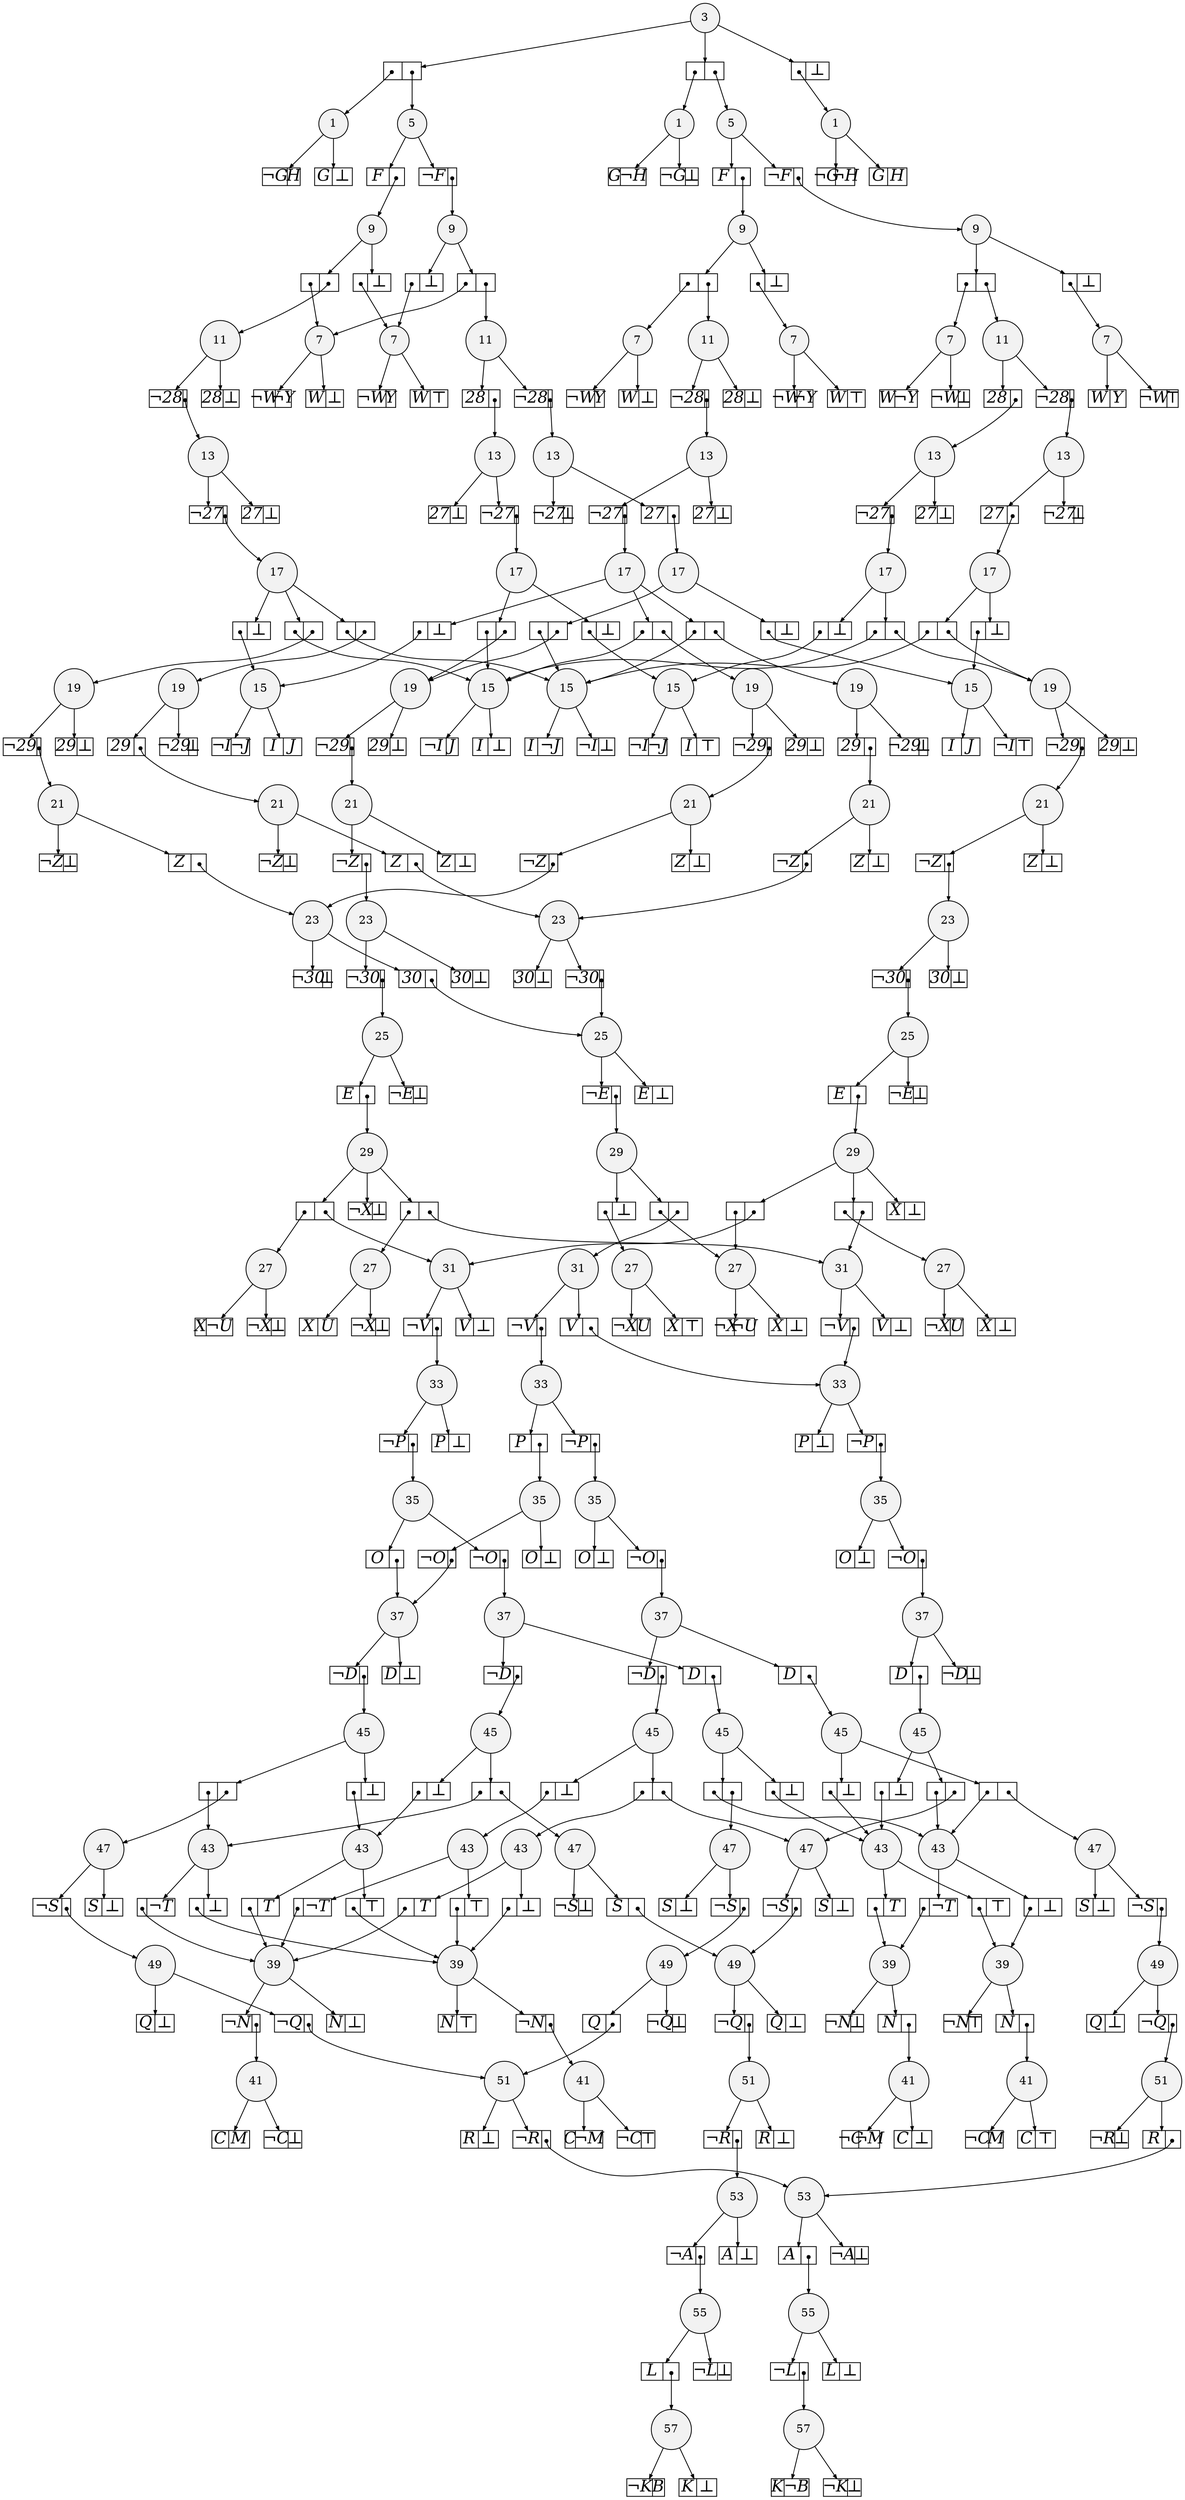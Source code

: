 
digraph sdd {

overlap=false

{rank=same; n10284 n10283 }
{rank=same; n10309 n10310 }
{rank=same; n10345 n10346 }
{rank=same; n16886 n10363 n10366 }
{rank=same; n16887 n10411 n10412 n14592 }
{rank=same; n16888 n15203 n15201 n15206 n15207 }
{rank=same; n16889 n16860 n15242 n15241 n15963 n15244 }
{rank=same; n10736 n15204 n16858 n16859 n10738 n15202 }
{rank=same; n5267 n8500 n5266 n8498 }
{rank=same; n6140 n9140 n6138 n8499 }
{rank=same; n16890 n15275 n15273 n15964 }
{rank=same; n16891 n15308 n15306 n15965 }
{rank=same; n16892 n14015 n15966 }
{rank=same; n16893 n16111 n16110 }
{rank=same; n16894 n16961 n16919 }
{rank=same; n13868 n13438 n16959 n16960 n16918 }
{rank=same; n16895 n16962 n16920 }
{rank=same; n16896 n16898 n16963 n16921 }
{rank=same; n16987 n16985 n16964 n16940 n16938 n16922 }
{rank=same; n16988 n16986 n16965 n16941 n16939 n16923 }
{rank=same; n16989 n16968 n16966 n16942 n16926 n16924 }
{rank=same; n16069 n16070 n16073 n16074 n16075 }
{rank=same; n16990 n16969 n16967 n16943 n16927 n16925 }
{rank=same; n16991 n16970 n16944 n16928 }
{rank=same; n16992 n16971 n16978 n16953 }
{rank=same; n16911 n16913 n16912 n16977 n16933 n16952 }
{rank=same; n16993 n16979 }
{rank=same; n16995 }
{rank=same; n16910 n16908 n511 }

n10284 [label= "57",style=filled,fillcolor=gray95,shape=circle,height=.25,width=.25]; 
n10284e0
      [label= "<L>K|<R>&not;B",
      shape=record,
      fontsize=20,
      fontname="Times-Italic",
      fillcolor=white,
      style=filled,
      fixedsize=true,
      height=.30, 
      width=.65];

n10284->n10284e0 [arrowsize=.50];
n10284e1
      [label= "<L>&not;K|<R>&#8869;",
      shape=record,
      fontsize=20,
      fontname="Times-Italic",
      fillcolor=white,
      style=filled,
      fixedsize=true,
      height=.30, 
      width=.65];

n10284->n10284e1 [arrowsize=.50];
n10283 [label= "57",style=filled,fillcolor=gray95,shape=circle,height=.25,width=.25]; 
n10283e0
      [label= "<L>&not;K|<R>B",
      shape=record,
      fontsize=20,
      fontname="Times-Italic",
      fillcolor=white,
      style=filled,
      fixedsize=true,
      height=.30, 
      width=.65];

n10283->n10283e0 [arrowsize=.50];
n10283e1
      [label= "<L>K|<R>&#8869;",
      shape=record,
      fontsize=20,
      fontname="Times-Italic",
      fillcolor=white,
      style=filled,
      fixedsize=true,
      height=.30, 
      width=.65];

n10283->n10283e1 [arrowsize=.50];
n10309 [label= "55",style=filled,fillcolor=gray95,shape=circle,height=.25,width=.25]; 
n10309e0
      [label= "<L>&not;L|<R>",
      shape=record,
      fontsize=20,
      fontname="Times-Italic",
      fillcolor=white,
      style=filled,
      fixedsize=true,
      height=.30, 
      width=.65];

n10309->n10309e0 [arrowsize=.50];
n10309e0:R:c->n10284 [arrowsize=.50,tailclip=false,arrowtail=dot,dir=both];
n10309e1
      [label= "<L>L|<R>&#8869;",
      shape=record,
      fontsize=20,
      fontname="Times-Italic",
      fillcolor=white,
      style=filled,
      fixedsize=true,
      height=.30, 
      width=.65];

n10309->n10309e1 [arrowsize=.50];
n10310 [label= "55",style=filled,fillcolor=gray95,shape=circle,height=.25,width=.25]; 
n10310e0
      [label= "<L>L|<R>",
      shape=record,
      fontsize=20,
      fontname="Times-Italic",
      fillcolor=white,
      style=filled,
      fixedsize=true,
      height=.30, 
      width=.65];

n10310->n10310e0 [arrowsize=.50];
n10310e0:R:c->n10283 [arrowsize=.50,tailclip=false,arrowtail=dot,dir=both];
n10310e1
      [label= "<L>&not;L|<R>&#8869;",
      shape=record,
      fontsize=20,
      fontname="Times-Italic",
      fillcolor=white,
      style=filled,
      fixedsize=true,
      height=.30, 
      width=.65];

n10310->n10310e1 [arrowsize=.50];
n10345 [label= "53",style=filled,fillcolor=gray95,shape=circle,height=.25,width=.25]; 
n10345e0
      [label= "<L>A|<R>",
      shape=record,
      fontsize=20,
      fontname="Times-Italic",
      fillcolor=white,
      style=filled,
      fixedsize=true,
      height=.30, 
      width=.65];

n10345->n10345e0 [arrowsize=.50];
n10345e0:R:c->n10309 [arrowsize=.50,tailclip=false,arrowtail=dot,dir=both];
n10345e1
      [label= "<L>&not;A|<R>&#8869;",
      shape=record,
      fontsize=20,
      fontname="Times-Italic",
      fillcolor=white,
      style=filled,
      fixedsize=true,
      height=.30, 
      width=.65];

n10345->n10345e1 [arrowsize=.50];
n10346 [label= "53",style=filled,fillcolor=gray95,shape=circle,height=.25,width=.25]; 
n10346e0
      [label= "<L>&not;A|<R>",
      shape=record,
      fontsize=20,
      fontname="Times-Italic",
      fillcolor=white,
      style=filled,
      fixedsize=true,
      height=.30, 
      width=.65];

n10346->n10346e0 [arrowsize=.50];
n10346e0:R:c->n10310 [arrowsize=.50,tailclip=false,arrowtail=dot,dir=both];
n10346e1
      [label= "<L>A|<R>&#8869;",
      shape=record,
      fontsize=20,
      fontname="Times-Italic",
      fillcolor=white,
      style=filled,
      fixedsize=true,
      height=.30, 
      width=.65];

n10346->n10346e1 [arrowsize=.50];
n16886 [label= "51",style=filled,fillcolor=gray95,shape=circle,height=.25,width=.25]; 
n16886e0
      [label= "<L>R|<R>",
      shape=record,
      fontsize=20,
      fontname="Times-Italic",
      fillcolor=white,
      style=filled,
      fixedsize=true,
      height=.30, 
      width=.65];

n16886->n16886e0 [arrowsize=.50];
n16886e0:R:c->n10345 [arrowsize=.50,tailclip=false,arrowtail=dot,dir=both];
n16886e1
      [label= "<L>&not;R|<R>&#8869;",
      shape=record,
      fontsize=20,
      fontname="Times-Italic",
      fillcolor=white,
      style=filled,
      fixedsize=true,
      height=.30, 
      width=.65];

n16886->n16886e1 [arrowsize=.50];
n10363 [label= "51",style=filled,fillcolor=gray95,shape=circle,height=.25,width=.25]; 
n10363e0
      [label= "<L>&not;R|<R>",
      shape=record,
      fontsize=20,
      fontname="Times-Italic",
      fillcolor=white,
      style=filled,
      fixedsize=true,
      height=.30, 
      width=.65];

n10363->n10363e0 [arrowsize=.50];
n10363e0:R:c->n10346 [arrowsize=.50,tailclip=false,arrowtail=dot,dir=both];
n10363e1
      [label= "<L>R|<R>&#8869;",
      shape=record,
      fontsize=20,
      fontname="Times-Italic",
      fillcolor=white,
      style=filled,
      fixedsize=true,
      height=.30, 
      width=.65];

n10363->n10363e1 [arrowsize=.50];
n10366 [label= "51",style=filled,fillcolor=gray95,shape=circle,height=.25,width=.25]; 
n10366e0
      [label= "<L>&not;R|<R>",
      shape=record,
      fontsize=20,
      fontname="Times-Italic",
      fillcolor=white,
      style=filled,
      fixedsize=true,
      height=.30, 
      width=.65];

n10366->n10366e0 [arrowsize=.50];
n10366e0:R:c->n10345 [arrowsize=.50,tailclip=false,arrowtail=dot,dir=both];
n10366e1
      [label= "<L>R|<R>&#8869;",
      shape=record,
      fontsize=20,
      fontname="Times-Italic",
      fillcolor=white,
      style=filled,
      fixedsize=true,
      height=.30, 
      width=.65];

n10366->n10366e1 [arrowsize=.50];
n16887 [label= "49",style=filled,fillcolor=gray95,shape=circle,height=.25,width=.25]; 
n16887e0
      [label= "<L>&not;Q|<R>",
      shape=record,
      fontsize=20,
      fontname="Times-Italic",
      fillcolor=white,
      style=filled,
      fixedsize=true,
      height=.30, 
      width=.65];

n16887->n16887e0 [arrowsize=.50];
n16887e0:R:c->n16886 [arrowsize=.50,tailclip=false,arrowtail=dot,dir=both];
n16887e1
      [label= "<L>Q|<R>&#8869;",
      shape=record,
      fontsize=20,
      fontname="Times-Italic",
      fillcolor=white,
      style=filled,
      fixedsize=true,
      height=.30, 
      width=.65];

n16887->n16887e1 [arrowsize=.50];
n10411 [label= "49",style=filled,fillcolor=gray95,shape=circle,height=.25,width=.25]; 
n10411e0
      [label= "<L>&not;Q|<R>",
      shape=record,
      fontsize=20,
      fontname="Times-Italic",
      fillcolor=white,
      style=filled,
      fixedsize=true,
      height=.30, 
      width=.65];

n10411->n10411e0 [arrowsize=.50];
n10411e0:R:c->n10363 [arrowsize=.50,tailclip=false,arrowtail=dot,dir=both];
n10411e1
      [label= "<L>Q|<R>&#8869;",
      shape=record,
      fontsize=20,
      fontname="Times-Italic",
      fillcolor=white,
      style=filled,
      fixedsize=true,
      height=.30, 
      width=.65];

n10411->n10411e1 [arrowsize=.50];
n10412 [label= "49",style=filled,fillcolor=gray95,shape=circle,height=.25,width=.25]; 
n10412e0
      [label= "<L>&not;Q|<R>",
      shape=record,
      fontsize=20,
      fontname="Times-Italic",
      fillcolor=white,
      style=filled,
      fixedsize=true,
      height=.30, 
      width=.65];

n10412->n10412e0 [arrowsize=.50];
n10412e0:R:c->n10366 [arrowsize=.50,tailclip=false,arrowtail=dot,dir=both];
n10412e1
      [label= "<L>Q|<R>&#8869;",
      shape=record,
      fontsize=20,
      fontname="Times-Italic",
      fillcolor=white,
      style=filled,
      fixedsize=true,
      height=.30, 
      width=.65];

n10412->n10412e1 [arrowsize=.50];
n14592 [label= "49",style=filled,fillcolor=gray95,shape=circle,height=.25,width=.25]; 
n14592e0
      [label= "<L>Q|<R>",
      shape=record,
      fontsize=20,
      fontname="Times-Italic",
      fillcolor=white,
      style=filled,
      fixedsize=true,
      height=.30, 
      width=.65];

n14592->n14592e0 [arrowsize=.50];
n14592e0:R:c->n10366 [arrowsize=.50,tailclip=false,arrowtail=dot,dir=both];
n14592e1
      [label= "<L>&not;Q|<R>&#8869;",
      shape=record,
      fontsize=20,
      fontname="Times-Italic",
      fillcolor=white,
      style=filled,
      fixedsize=true,
      height=.30, 
      width=.65];

n14592->n14592e1 [arrowsize=.50];
n16888 [label= "47",style=filled,fillcolor=gray95,shape=circle,height=.25,width=.25]; 
n16888e0
      [label= "<L>&not;S|<R>",
      shape=record,
      fontsize=20,
      fontname="Times-Italic",
      fillcolor=white,
      style=filled,
      fixedsize=true,
      height=.30, 
      width=.65];

n16888->n16888e0 [arrowsize=.50];
n16888e0:R:c->n16887 [arrowsize=.50,tailclip=false,arrowtail=dot,dir=both];
n16888e1
      [label= "<L>S|<R>&#8869;",
      shape=record,
      fontsize=20,
      fontname="Times-Italic",
      fillcolor=white,
      style=filled,
      fixedsize=true,
      height=.30, 
      width=.65];

n16888->n16888e1 [arrowsize=.50];
n15203 [label= "47",style=filled,fillcolor=gray95,shape=circle,height=.25,width=.25]; 
n15203e0
      [label= "<L>&not;S|<R>",
      shape=record,
      fontsize=20,
      fontname="Times-Italic",
      fillcolor=white,
      style=filled,
      fixedsize=true,
      height=.30, 
      width=.65];

n15203->n15203e0 [arrowsize=.50];
n15203e0:R:c->n10411 [arrowsize=.50,tailclip=false,arrowtail=dot,dir=both];
n15203e1
      [label= "<L>S|<R>&#8869;",
      shape=record,
      fontsize=20,
      fontname="Times-Italic",
      fillcolor=white,
      style=filled,
      fixedsize=true,
      height=.30, 
      width=.65];

n15203->n15203e1 [arrowsize=.50];
n15201 [label= "47",style=filled,fillcolor=gray95,shape=circle,height=.25,width=.25]; 
n15201e0
      [label= "<L>&not;S|<R>",
      shape=record,
      fontsize=20,
      fontname="Times-Italic",
      fillcolor=white,
      style=filled,
      fixedsize=true,
      height=.30, 
      width=.65];

n15201->n15201e0 [arrowsize=.50];
n15201e0:R:c->n10412 [arrowsize=.50,tailclip=false,arrowtail=dot,dir=both];
n15201e1
      [label= "<L>S|<R>&#8869;",
      shape=record,
      fontsize=20,
      fontname="Times-Italic",
      fillcolor=white,
      style=filled,
      fixedsize=true,
      height=.30, 
      width=.65];

n15201->n15201e1 [arrowsize=.50];
n15206 [label= "47",style=filled,fillcolor=gray95,shape=circle,height=.25,width=.25]; 
n15206e0
      [label= "<L>S|<R>",
      shape=record,
      fontsize=20,
      fontname="Times-Italic",
      fillcolor=white,
      style=filled,
      fixedsize=true,
      height=.30, 
      width=.65];

n15206->n15206e0 [arrowsize=.50];
n15206e0:R:c->n10411 [arrowsize=.50,tailclip=false,arrowtail=dot,dir=both];
n15206e1
      [label= "<L>&not;S|<R>&#8869;",
      shape=record,
      fontsize=20,
      fontname="Times-Italic",
      fillcolor=white,
      style=filled,
      fixedsize=true,
      height=.30, 
      width=.65];

n15206->n15206e1 [arrowsize=.50];
n15207 [label= "47",style=filled,fillcolor=gray95,shape=circle,height=.25,width=.25]; 
n15207e0
      [label= "<L>&not;S|<R>",
      shape=record,
      fontsize=20,
      fontname="Times-Italic",
      fillcolor=white,
      style=filled,
      fixedsize=true,
      height=.30, 
      width=.65];

n15207->n15207e0 [arrowsize=.50];
n15207e0:R:c->n14592 [arrowsize=.50,tailclip=false,arrowtail=dot,dir=both];
n15207e1
      [label= "<L>S|<R>&#8869;",
      shape=record,
      fontsize=20,
      fontname="Times-Italic",
      fillcolor=white,
      style=filled,
      fixedsize=true,
      height=.30, 
      width=.65];

n15207->n15207e1 [arrowsize=.50];
n16889 [label= "45",style=filled,fillcolor=gray95,shape=circle,height=.25,width=.25]; 
n16889e0
      [label= "<L>|<R>",
      shape=record,
      fontsize=20,
      fontname="Times-Italic",
      fillcolor=white,
      style=filled,
      fixedsize=true,
      height=.30, 
      width=.65];

n16889->n16889e0 [arrowsize=.50];
n16889e0:L:c->n10736 [arrowsize=.50,tailclip=false,arrowtail=dot,dir=both];
n16889e0:R:c->n16888 [arrowsize=.50,tailclip=false,arrowtail=dot,dir=both];
n16889e1
      [label= "<L>|<R>&#8869;",
      shape=record,
      fontsize=20,
      fontname="Times-Italic",
      fillcolor=white,
      style=filled,
      fixedsize=true,
      height=.30, 
      width=.65];

n16889->n16889e1 [arrowsize=.50];
n16889e1:L:c->n15204 [arrowsize=.50,tailclip=false,arrowtail=dot,dir=both];
n16860 [label= "45",style=filled,fillcolor=gray95,shape=circle,height=.25,width=.25]; 
n16860e0
      [label= "<L>|<R>",
      shape=record,
      fontsize=20,
      fontname="Times-Italic",
      fillcolor=white,
      style=filled,
      fixedsize=true,
      height=.30, 
      width=.65];

n16860->n16860e0 [arrowsize=.50];
n16860e0:L:c->n16858 [arrowsize=.50,tailclip=false,arrowtail=dot,dir=both];
n16860e0:R:c->n15203 [arrowsize=.50,tailclip=false,arrowtail=dot,dir=both];
n16860e1
      [label= "<L>|<R>&#8869;",
      shape=record,
      fontsize=20,
      fontname="Times-Italic",
      fillcolor=white,
      style=filled,
      fixedsize=true,
      height=.30, 
      width=.65];

n16860->n16860e1 [arrowsize=.50];
n16860e1:L:c->n16859 [arrowsize=.50,tailclip=false,arrowtail=dot,dir=both];
n15242 [label= "45",style=filled,fillcolor=gray95,shape=circle,height=.25,width=.25]; 
n15242e0
      [label= "<L>|<R>",
      shape=record,
      fontsize=20,
      fontname="Times-Italic",
      fillcolor=white,
      style=filled,
      fixedsize=true,
      height=.30, 
      width=.65];

n15242->n15242e0 [arrowsize=.50];
n15242e0:L:c->n10738 [arrowsize=.50,tailclip=false,arrowtail=dot,dir=both];
n15242e0:R:c->n15201 [arrowsize=.50,tailclip=false,arrowtail=dot,dir=both];
n15242e1
      [label= "<L>|<R>&#8869;",
      shape=record,
      fontsize=20,
      fontname="Times-Italic",
      fillcolor=white,
      style=filled,
      fixedsize=true,
      height=.30, 
      width=.65];

n15242->n15242e1 [arrowsize=.50];
n15242e1:L:c->n15202 [arrowsize=.50,tailclip=false,arrowtail=dot,dir=both];
n15241 [label= "45",style=filled,fillcolor=gray95,shape=circle,height=.25,width=.25]; 
n15241e0
      [label= "<L>|<R>",
      shape=record,
      fontsize=20,
      fontname="Times-Italic",
      fillcolor=white,
      style=filled,
      fixedsize=true,
      height=.30, 
      width=.65];

n15241->n15241e0 [arrowsize=.50];
n15241e0:L:c->n10736 [arrowsize=.50,tailclip=false,arrowtail=dot,dir=both];
n15241e0:R:c->n15203 [arrowsize=.50,tailclip=false,arrowtail=dot,dir=both];
n15241e1
      [label= "<L>|<R>&#8869;",
      shape=record,
      fontsize=20,
      fontname="Times-Italic",
      fillcolor=white,
      style=filled,
      fixedsize=true,
      height=.30, 
      width=.65];

n15241->n15241e1 [arrowsize=.50];
n15241e1:L:c->n15204 [arrowsize=.50,tailclip=false,arrowtail=dot,dir=both];
n15963 [label= "45",style=filled,fillcolor=gray95,shape=circle,height=.25,width=.25]; 
n15963e0
      [label= "<L>|<R>",
      shape=record,
      fontsize=20,
      fontname="Times-Italic",
      fillcolor=white,
      style=filled,
      fixedsize=true,
      height=.30, 
      width=.65];

n15963->n15963e0 [arrowsize=.50];
n15963e0:L:c->n10738 [arrowsize=.50,tailclip=false,arrowtail=dot,dir=both];
n15963e0:R:c->n15206 [arrowsize=.50,tailclip=false,arrowtail=dot,dir=both];
n15963e1
      [label= "<L>|<R>&#8869;",
      shape=record,
      fontsize=20,
      fontname="Times-Italic",
      fillcolor=white,
      style=filled,
      fixedsize=true,
      height=.30, 
      width=.65];

n15963->n15963e1 [arrowsize=.50];
n15963e1:L:c->n15202 [arrowsize=.50,tailclip=false,arrowtail=dot,dir=both];
n15244 [label= "45",style=filled,fillcolor=gray95,shape=circle,height=.25,width=.25]; 
n15244e0
      [label= "<L>|<R>",
      shape=record,
      fontsize=20,
      fontname="Times-Italic",
      fillcolor=white,
      style=filled,
      fixedsize=true,
      height=.30, 
      width=.65];

n15244->n15244e0 [arrowsize=.50];
n15244e0:L:c->n10736 [arrowsize=.50,tailclip=false,arrowtail=dot,dir=both];
n15244e0:R:c->n15207 [arrowsize=.50,tailclip=false,arrowtail=dot,dir=both];
n15244e1
      [label= "<L>|<R>&#8869;",
      shape=record,
      fontsize=20,
      fontname="Times-Italic",
      fillcolor=white,
      style=filled,
      fixedsize=true,
      height=.30, 
      width=.65];

n15244->n15244e1 [arrowsize=.50];
n15244e1:L:c->n15204 [arrowsize=.50,tailclip=false,arrowtail=dot,dir=both];
n10736 [label= "43",style=filled,fillcolor=gray95,shape=circle,height=.25,width=.25]; 
n10736e0
      [label= "<L>|<R>&not;T",
      shape=record,
      fontsize=20,
      fontname="Times-Italic",
      fillcolor=white,
      style=filled,
      fixedsize=true,
      height=.30, 
      width=.65];

n10736->n10736e0 [arrowsize=.50];
n10736e0:L:c->n6140 [arrowsize=.50,tailclip=false,arrowtail=dot,dir=both];
n10736e1
      [label= "<L>|<R>&#8869;",
      shape=record,
      fontsize=20,
      fontname="Times-Italic",
      fillcolor=white,
      style=filled,
      fixedsize=true,
      height=.30, 
      width=.65];

n10736->n10736e1 [arrowsize=.50];
n10736e1:L:c->n9140 [arrowsize=.50,tailclip=false,arrowtail=dot,dir=both];
n15204 [label= "43",style=filled,fillcolor=gray95,shape=circle,height=.25,width=.25]; 
n15204e0
      [label= "<L>|<R>T",
      shape=record,
      fontsize=20,
      fontname="Times-Italic",
      fillcolor=white,
      style=filled,
      fixedsize=true,
      height=.30, 
      width=.65];

n15204->n15204e0 [arrowsize=.50];
n15204e0:L:c->n6140 [arrowsize=.50,tailclip=false,arrowtail=dot,dir=both];
n15204e1
      [label= "<L>|<R>&#8868;",
      shape=record,
      fontsize=20,
      fontname="Times-Italic",
      fillcolor=white,
      style=filled,
      fixedsize=true,
      height=.30, 
      width=.65];

n15204->n15204e1 [arrowsize=.50];
n15204e1:L:c->n9140 [arrowsize=.50,tailclip=false,arrowtail=dot,dir=both];
n16858 [label= "43",style=filled,fillcolor=gray95,shape=circle,height=.25,width=.25]; 
n16858e0
      [label= "<L>|<R>T",
      shape=record,
      fontsize=20,
      fontname="Times-Italic",
      fillcolor=white,
      style=filled,
      fixedsize=true,
      height=.30, 
      width=.65];

n16858->n16858e0 [arrowsize=.50];
n16858e0:L:c->n6138 [arrowsize=.50,tailclip=false,arrowtail=dot,dir=both];
n16858e1
      [label= "<L>|<R>&#8869;",
      shape=record,
      fontsize=20,
      fontname="Times-Italic",
      fillcolor=white,
      style=filled,
      fixedsize=true,
      height=.30, 
      width=.65];

n16858->n16858e1 [arrowsize=.50];
n16858e1:L:c->n8499 [arrowsize=.50,tailclip=false,arrowtail=dot,dir=both];
n16859 [label= "43",style=filled,fillcolor=gray95,shape=circle,height=.25,width=.25]; 
n16859e0
      [label= "<L>|<R>&not;T",
      shape=record,
      fontsize=20,
      fontname="Times-Italic",
      fillcolor=white,
      style=filled,
      fixedsize=true,
      height=.30, 
      width=.65];

n16859->n16859e0 [arrowsize=.50];
n16859e0:L:c->n6138 [arrowsize=.50,tailclip=false,arrowtail=dot,dir=both];
n16859e1
      [label= "<L>|<R>&#8868;",
      shape=record,
      fontsize=20,
      fontname="Times-Italic",
      fillcolor=white,
      style=filled,
      fixedsize=true,
      height=.30, 
      width=.65];

n16859->n16859e1 [arrowsize=.50];
n16859e1:L:c->n8499 [arrowsize=.50,tailclip=false,arrowtail=dot,dir=both];
n10738 [label= "43",style=filled,fillcolor=gray95,shape=circle,height=.25,width=.25]; 
n10738e0
      [label= "<L>|<R>&not;T",
      shape=record,
      fontsize=20,
      fontname="Times-Italic",
      fillcolor=white,
      style=filled,
      fixedsize=true,
      height=.30, 
      width=.65];

n10738->n10738e0 [arrowsize=.50];
n10738e0:L:c->n6138 [arrowsize=.50,tailclip=false,arrowtail=dot,dir=both];
n10738e1
      [label= "<L>|<R>&#8869;",
      shape=record,
      fontsize=20,
      fontname="Times-Italic",
      fillcolor=white,
      style=filled,
      fixedsize=true,
      height=.30, 
      width=.65];

n10738->n10738e1 [arrowsize=.50];
n10738e1:L:c->n8499 [arrowsize=.50,tailclip=false,arrowtail=dot,dir=both];
n15202 [label= "43",style=filled,fillcolor=gray95,shape=circle,height=.25,width=.25]; 
n15202e0
      [label= "<L>|<R>T",
      shape=record,
      fontsize=20,
      fontname="Times-Italic",
      fillcolor=white,
      style=filled,
      fixedsize=true,
      height=.30, 
      width=.65];

n15202->n15202e0 [arrowsize=.50];
n15202e0:L:c->n6138 [arrowsize=.50,tailclip=false,arrowtail=dot,dir=both];
n15202e1
      [label= "<L>|<R>&#8868;",
      shape=record,
      fontsize=20,
      fontname="Times-Italic",
      fillcolor=white,
      style=filled,
      fixedsize=true,
      height=.30, 
      width=.65];

n15202->n15202e1 [arrowsize=.50];
n15202e1:L:c->n8499 [arrowsize=.50,tailclip=false,arrowtail=dot,dir=both];
n5267 [label= "41",style=filled,fillcolor=gray95,shape=circle,height=.25,width=.25]; 
n5267e0
      [label= "<L>&not;C|<R>&not;M",
      shape=record,
      fontsize=20,
      fontname="Times-Italic",
      fillcolor=white,
      style=filled,
      fixedsize=true,
      height=.30, 
      width=.65];

n5267->n5267e0 [arrowsize=.50];
n5267e1
      [label= "<L>C|<R>&#8869;",
      shape=record,
      fontsize=20,
      fontname="Times-Italic",
      fillcolor=white,
      style=filled,
      fixedsize=true,
      height=.30, 
      width=.65];

n5267->n5267e1 [arrowsize=.50];
n8500 [label= "41",style=filled,fillcolor=gray95,shape=circle,height=.25,width=.25]; 
n8500e0
      [label= "<L>&not;C|<R>M",
      shape=record,
      fontsize=20,
      fontname="Times-Italic",
      fillcolor=white,
      style=filled,
      fixedsize=true,
      height=.30, 
      width=.65];

n8500->n8500e0 [arrowsize=.50];
n8500e1
      [label= "<L>C|<R>&#8868;",
      shape=record,
      fontsize=20,
      fontname="Times-Italic",
      fillcolor=white,
      style=filled,
      fixedsize=true,
      height=.30, 
      width=.65];

n8500->n8500e1 [arrowsize=.50];
n5266 [label= "41",style=filled,fillcolor=gray95,shape=circle,height=.25,width=.25]; 
n5266e0
      [label= "<L>C|<R>M",
      shape=record,
      fontsize=20,
      fontname="Times-Italic",
      fillcolor=white,
      style=filled,
      fixedsize=true,
      height=.30, 
      width=.65];

n5266->n5266e0 [arrowsize=.50];
n5266e1
      [label= "<L>&not;C|<R>&#8869;",
      shape=record,
      fontsize=20,
      fontname="Times-Italic",
      fillcolor=white,
      style=filled,
      fixedsize=true,
      height=.30, 
      width=.65];

n5266->n5266e1 [arrowsize=.50];
n8498 [label= "41",style=filled,fillcolor=gray95,shape=circle,height=.25,width=.25]; 
n8498e0
      [label= "<L>C|<R>&not;M",
      shape=record,
      fontsize=20,
      fontname="Times-Italic",
      fillcolor=white,
      style=filled,
      fixedsize=true,
      height=.30, 
      width=.65];

n8498->n8498e0 [arrowsize=.50];
n8498e1
      [label= "<L>&not;C|<R>&#8868;",
      shape=record,
      fontsize=20,
      fontname="Times-Italic",
      fillcolor=white,
      style=filled,
      fixedsize=true,
      height=.30, 
      width=.65];

n8498->n8498e1 [arrowsize=.50];
n6140 [label= "39",style=filled,fillcolor=gray95,shape=circle,height=.25,width=.25]; 
n6140e0
      [label= "<L>N|<R>",
      shape=record,
      fontsize=20,
      fontname="Times-Italic",
      fillcolor=white,
      style=filled,
      fixedsize=true,
      height=.30, 
      width=.65];

n6140->n6140e0 [arrowsize=.50];
n6140e0:R:c->n5267 [arrowsize=.50,tailclip=false,arrowtail=dot,dir=both];
n6140e1
      [label= "<L>&not;N|<R>&#8869;",
      shape=record,
      fontsize=20,
      fontname="Times-Italic",
      fillcolor=white,
      style=filled,
      fixedsize=true,
      height=.30, 
      width=.65];

n6140->n6140e1 [arrowsize=.50];
n9140 [label= "39",style=filled,fillcolor=gray95,shape=circle,height=.25,width=.25]; 
n9140e0
      [label= "<L>N|<R>",
      shape=record,
      fontsize=20,
      fontname="Times-Italic",
      fillcolor=white,
      style=filled,
      fixedsize=true,
      height=.30, 
      width=.65];

n9140->n9140e0 [arrowsize=.50];
n9140e0:R:c->n8500 [arrowsize=.50,tailclip=false,arrowtail=dot,dir=both];
n9140e1
      [label= "<L>&not;N|<R>&#8868;",
      shape=record,
      fontsize=20,
      fontname="Times-Italic",
      fillcolor=white,
      style=filled,
      fixedsize=true,
      height=.30, 
      width=.65];

n9140->n9140e1 [arrowsize=.50];
n6138 [label= "39",style=filled,fillcolor=gray95,shape=circle,height=.25,width=.25]; 
n6138e0
      [label= "<L>&not;N|<R>",
      shape=record,
      fontsize=20,
      fontname="Times-Italic",
      fillcolor=white,
      style=filled,
      fixedsize=true,
      height=.30, 
      width=.65];

n6138->n6138e0 [arrowsize=.50];
n6138e0:R:c->n5266 [arrowsize=.50,tailclip=false,arrowtail=dot,dir=both];
n6138e1
      [label= "<L>N|<R>&#8869;",
      shape=record,
      fontsize=20,
      fontname="Times-Italic",
      fillcolor=white,
      style=filled,
      fixedsize=true,
      height=.30, 
      width=.65];

n6138->n6138e1 [arrowsize=.50];
n8499 [label= "39",style=filled,fillcolor=gray95,shape=circle,height=.25,width=.25]; 
n8499e0
      [label= "<L>&not;N|<R>",
      shape=record,
      fontsize=20,
      fontname="Times-Italic",
      fillcolor=white,
      style=filled,
      fixedsize=true,
      height=.30, 
      width=.65];

n8499->n8499e0 [arrowsize=.50];
n8499e0:R:c->n8498 [arrowsize=.50,tailclip=false,arrowtail=dot,dir=both];
n8499e1
      [label= "<L>N|<R>&#8868;",
      shape=record,
      fontsize=20,
      fontname="Times-Italic",
      fillcolor=white,
      style=filled,
      fixedsize=true,
      height=.30, 
      width=.65];

n8499->n8499e1 [arrowsize=.50];
n16890 [label= "37",style=filled,fillcolor=gray95,shape=circle,height=.25,width=.25]; 
n16890e0
      [label= "<L>D|<R>",
      shape=record,
      fontsize=20,
      fontname="Times-Italic",
      fillcolor=white,
      style=filled,
      fixedsize=true,
      height=.30, 
      width=.65];

n16890->n16890e0 [arrowsize=.50];
n16890e0:R:c->n16889 [arrowsize=.50,tailclip=false,arrowtail=dot,dir=both];
n16890e1
      [label= "<L>&not;D|<R>",
      shape=record,
      fontsize=20,
      fontname="Times-Italic",
      fillcolor=white,
      style=filled,
      fixedsize=true,
      height=.30, 
      width=.65];

n16890->n16890e1 [arrowsize=.50];
n16890e1:R:c->n16860 [arrowsize=.50,tailclip=false,arrowtail=dot,dir=both];
n15275 [label= "37",style=filled,fillcolor=gray95,shape=circle,height=.25,width=.25]; 
n15275e0
      [label= "<L>&not;D|<R>",
      shape=record,
      fontsize=20,
      fontname="Times-Italic",
      fillcolor=white,
      style=filled,
      fixedsize=true,
      height=.30, 
      width=.65];

n15275->n15275e0 [arrowsize=.50];
n15275e0:R:c->n15242 [arrowsize=.50,tailclip=false,arrowtail=dot,dir=both];
n15275e1
      [label= "<L>D|<R>&#8869;",
      shape=record,
      fontsize=20,
      fontname="Times-Italic",
      fillcolor=white,
      style=filled,
      fixedsize=true,
      height=.30, 
      width=.65];

n15275->n15275e1 [arrowsize=.50];
n15273 [label= "37",style=filled,fillcolor=gray95,shape=circle,height=.25,width=.25]; 
n15273e0
      [label= "<L>D|<R>",
      shape=record,
      fontsize=20,
      fontname="Times-Italic",
      fillcolor=white,
      style=filled,
      fixedsize=true,
      height=.30, 
      width=.65];

n15273->n15273e0 [arrowsize=.50];
n15273e0:R:c->n15241 [arrowsize=.50,tailclip=false,arrowtail=dot,dir=both];
n15273e1
      [label= "<L>&not;D|<R>&#8869;",
      shape=record,
      fontsize=20,
      fontname="Times-Italic",
      fillcolor=white,
      style=filled,
      fixedsize=true,
      height=.30, 
      width=.65];

n15273->n15273e1 [arrowsize=.50];
n15964 [label= "37",style=filled,fillcolor=gray95,shape=circle,height=.25,width=.25]; 
n15964e0
      [label= "<L>&not;D|<R>",
      shape=record,
      fontsize=20,
      fontname="Times-Italic",
      fillcolor=white,
      style=filled,
      fixedsize=true,
      height=.30, 
      width=.65];

n15964->n15964e0 [arrowsize=.50];
n15964e0:R:c->n15963 [arrowsize=.50,tailclip=false,arrowtail=dot,dir=both];
n15964e1
      [label= "<L>D|<R>",
      shape=record,
      fontsize=20,
      fontname="Times-Italic",
      fillcolor=white,
      style=filled,
      fixedsize=true,
      height=.30, 
      width=.65];

n15964->n15964e1 [arrowsize=.50];
n15964e1:R:c->n15244 [arrowsize=.50,tailclip=false,arrowtail=dot,dir=both];
n16891 [label= "35",style=filled,fillcolor=gray95,shape=circle,height=.25,width=.25]; 
n16891e0
      [label= "<L>&not;O|<R>",
      shape=record,
      fontsize=20,
      fontname="Times-Italic",
      fillcolor=white,
      style=filled,
      fixedsize=true,
      height=.30, 
      width=.65];

n16891->n16891e0 [arrowsize=.50];
n16891e0:R:c->n16890 [arrowsize=.50,tailclip=false,arrowtail=dot,dir=both];
n16891e1
      [label= "<L>O|<R>&#8869;",
      shape=record,
      fontsize=20,
      fontname="Times-Italic",
      fillcolor=white,
      style=filled,
      fixedsize=true,
      height=.30, 
      width=.65];

n16891->n16891e1 [arrowsize=.50];
n15308 [label= "35",style=filled,fillcolor=gray95,shape=circle,height=.25,width=.25]; 
n15308e0
      [label= "<L>&not;O|<R>",
      shape=record,
      fontsize=20,
      fontname="Times-Italic",
      fillcolor=white,
      style=filled,
      fixedsize=true,
      height=.30, 
      width=.65];

n15308->n15308e0 [arrowsize=.50];
n15308e0:R:c->n15275 [arrowsize=.50,tailclip=false,arrowtail=dot,dir=both];
n15308e1
      [label= "<L>O|<R>&#8869;",
      shape=record,
      fontsize=20,
      fontname="Times-Italic",
      fillcolor=white,
      style=filled,
      fixedsize=true,
      height=.30, 
      width=.65];

n15308->n15308e1 [arrowsize=.50];
n15306 [label= "35",style=filled,fillcolor=gray95,shape=circle,height=.25,width=.25]; 
n15306e0
      [label= "<L>&not;O|<R>",
      shape=record,
      fontsize=20,
      fontname="Times-Italic",
      fillcolor=white,
      style=filled,
      fixedsize=true,
      height=.30, 
      width=.65];

n15306->n15306e0 [arrowsize=.50];
n15306e0:R:c->n15273 [arrowsize=.50,tailclip=false,arrowtail=dot,dir=both];
n15306e1
      [label= "<L>O|<R>&#8869;",
      shape=record,
      fontsize=20,
      fontname="Times-Italic",
      fillcolor=white,
      style=filled,
      fixedsize=true,
      height=.30, 
      width=.65];

n15306->n15306e1 [arrowsize=.50];
n15965 [label= "35",style=filled,fillcolor=gray95,shape=circle,height=.25,width=.25]; 
n15965e0
      [label= "<L>&not;O|<R>",
      shape=record,
      fontsize=20,
      fontname="Times-Italic",
      fillcolor=white,
      style=filled,
      fixedsize=true,
      height=.30, 
      width=.65];

n15965->n15965e0 [arrowsize=.50];
n15965e0:R:c->n15964 [arrowsize=.50,tailclip=false,arrowtail=dot,dir=both];
n15965e1
      [label= "<L>O|<R>",
      shape=record,
      fontsize=20,
      fontname="Times-Italic",
      fillcolor=white,
      style=filled,
      fixedsize=true,
      height=.30, 
      width=.65];

n15965->n15965e1 [arrowsize=.50];
n15965e1:R:c->n15275 [arrowsize=.50,tailclip=false,arrowtail=dot,dir=both];
n16892 [label= "33",style=filled,fillcolor=gray95,shape=circle,height=.25,width=.25]; 
n16892e0
      [label= "<L>&not;P|<R>",
      shape=record,
      fontsize=20,
      fontname="Times-Italic",
      fillcolor=white,
      style=filled,
      fixedsize=true,
      height=.30, 
      width=.65];

n16892->n16892e0 [arrowsize=.50];
n16892e0:R:c->n16891 [arrowsize=.50,tailclip=false,arrowtail=dot,dir=both];
n16892e1
      [label= "<L>P|<R>",
      shape=record,
      fontsize=20,
      fontname="Times-Italic",
      fillcolor=white,
      style=filled,
      fixedsize=true,
      height=.30, 
      width=.65];

n16892->n16892e1 [arrowsize=.50];
n16892e1:R:c->n15308 [arrowsize=.50,tailclip=false,arrowtail=dot,dir=both];
n14015 [label= "33",style=filled,fillcolor=gray95,shape=circle,height=.25,width=.25]; 
n14015e0
      [label= "<L>&not;P|<R>",
      shape=record,
      fontsize=20,
      fontname="Times-Italic",
      fillcolor=white,
      style=filled,
      fixedsize=true,
      height=.30, 
      width=.65];

n14015->n14015e0 [arrowsize=.50];
n14015e0:R:c->n15306 [arrowsize=.50,tailclip=false,arrowtail=dot,dir=both];
n14015e1
      [label= "<L>P|<R>&#8869;",
      shape=record,
      fontsize=20,
      fontname="Times-Italic",
      fillcolor=white,
      style=filled,
      fixedsize=true,
      height=.30, 
      width=.65];

n14015->n14015e1 [arrowsize=.50];
n15966 [label= "33",style=filled,fillcolor=gray95,shape=circle,height=.25,width=.25]; 
n15966e0
      [label= "<L>&not;P|<R>",
      shape=record,
      fontsize=20,
      fontname="Times-Italic",
      fillcolor=white,
      style=filled,
      fixedsize=true,
      height=.30, 
      width=.65];

n15966->n15966e0 [arrowsize=.50];
n15966e0:R:c->n15965 [arrowsize=.50,tailclip=false,arrowtail=dot,dir=both];
n15966e1
      [label= "<L>P|<R>&#8869;",
      shape=record,
      fontsize=20,
      fontname="Times-Italic",
      fillcolor=white,
      style=filled,
      fixedsize=true,
      height=.30, 
      width=.65];

n15966->n15966e1 [arrowsize=.50];
n16893 [label= "31",style=filled,fillcolor=gray95,shape=circle,height=.25,width=.25]; 
n16893e0
      [label= "<L>&not;V|<R>",
      shape=record,
      fontsize=20,
      fontname="Times-Italic",
      fillcolor=white,
      style=filled,
      fixedsize=true,
      height=.30, 
      width=.65];

n16893->n16893e0 [arrowsize=.50];
n16893e0:R:c->n16892 [arrowsize=.50,tailclip=false,arrowtail=dot,dir=both];
n16893e1
      [label= "<L>V|<R>",
      shape=record,
      fontsize=20,
      fontname="Times-Italic",
      fillcolor=white,
      style=filled,
      fixedsize=true,
      height=.30, 
      width=.65];

n16893->n16893e1 [arrowsize=.50];
n16893e1:R:c->n14015 [arrowsize=.50,tailclip=false,arrowtail=dot,dir=both];
n16111 [label= "31",style=filled,fillcolor=gray95,shape=circle,height=.25,width=.25]; 
n16111e0
      [label= "<L>&not;V|<R>",
      shape=record,
      fontsize=20,
      fontname="Times-Italic",
      fillcolor=white,
      style=filled,
      fixedsize=true,
      height=.30, 
      width=.65];

n16111->n16111e0 [arrowsize=.50];
n16111e0:R:c->n15966 [arrowsize=.50,tailclip=false,arrowtail=dot,dir=both];
n16111e1
      [label= "<L>V|<R>&#8869;",
      shape=record,
      fontsize=20,
      fontname="Times-Italic",
      fillcolor=white,
      style=filled,
      fixedsize=true,
      height=.30, 
      width=.65];

n16111->n16111e1 [arrowsize=.50];
n16110 [label= "31",style=filled,fillcolor=gray95,shape=circle,height=.25,width=.25]; 
n16110e0
      [label= "<L>&not;V|<R>",
      shape=record,
      fontsize=20,
      fontname="Times-Italic",
      fillcolor=white,
      style=filled,
      fixedsize=true,
      height=.30, 
      width=.65];

n16110->n16110e0 [arrowsize=.50];
n16110e0:R:c->n14015 [arrowsize=.50,tailclip=false,arrowtail=dot,dir=both];
n16110e1
      [label= "<L>V|<R>&#8869;",
      shape=record,
      fontsize=20,
      fontname="Times-Italic",
      fillcolor=white,
      style=filled,
      fixedsize=true,
      height=.30, 
      width=.65];

n16110->n16110e1 [arrowsize=.50];
n16894 [label= "29",style=filled,fillcolor=gray95,shape=circle,height=.25,width=.25]; 
n16894e0
      [label= "<L>|<R>",
      shape=record,
      fontsize=20,
      fontname="Times-Italic",
      fillcolor=white,
      style=filled,
      fixedsize=true,
      height=.30, 
      width=.65];

n16894->n16894e0 [arrowsize=.50];
n16894e0:L:c->n13868 [arrowsize=.50,tailclip=false,arrowtail=dot,dir=both];
n16894e0:R:c->n16893 [arrowsize=.50,tailclip=false,arrowtail=dot,dir=both];
n16894e1
      [label= "<L>|<R>&#8869;",
      shape=record,
      fontsize=20,
      fontname="Times-Italic",
      fillcolor=white,
      style=filled,
      fixedsize=true,
      height=.30, 
      width=.65];

n16894->n16894e1 [arrowsize=.50];
n16894e1:L:c->n13438 [arrowsize=.50,tailclip=false,arrowtail=dot,dir=both];
n16961 [label= "29",style=filled,fillcolor=gray95,shape=circle,height=.25,width=.25]; 
n16961e0
      [label= "<L>|<R>",
      shape=record,
      fontsize=20,
      fontname="Times-Italic",
      fillcolor=white,
      style=filled,
      fixedsize=true,
      height=.30, 
      width=.65];

n16961->n16961e0 [arrowsize=.50];
n16961e0:L:c->n16959 [arrowsize=.50,tailclip=false,arrowtail=dot,dir=both];
n16961e0:R:c->n16111 [arrowsize=.50,tailclip=false,arrowtail=dot,dir=both];
n16961e1
      [label= "<L>|<R>",
      shape=record,
      fontsize=20,
      fontname="Times-Italic",
      fillcolor=white,
      style=filled,
      fixedsize=true,
      height=.30, 
      width=.65];

n16961->n16961e1 [arrowsize=.50];
n16961e1:L:c->n16960 [arrowsize=.50,tailclip=false,arrowtail=dot,dir=both];
n16961e1:R:c->n16110 [arrowsize=.50,tailclip=false,arrowtail=dot,dir=both];
n16961e2
      [label= "<L>&not;X|<R>&#8869;",
      shape=record,
      fontsize=20,
      fontname="Times-Italic",
      fillcolor=white,
      style=filled,
      fixedsize=true,
      height=.30, 
      width=.65];

n16961->n16961e2 [arrowsize=.50];
n16919 [label= "29",style=filled,fillcolor=gray95,shape=circle,height=.25,width=.25]; 
n16919e0
      [label= "<L>|<R>",
      shape=record,
      fontsize=20,
      fontname="Times-Italic",
      fillcolor=white,
      style=filled,
      fixedsize=true,
      height=.30, 
      width=.65];

n16919->n16919e0 [arrowsize=.50];
n16919e0:L:c->n13868 [arrowsize=.50,tailclip=false,arrowtail=dot,dir=both];
n16919e0:R:c->n16111 [arrowsize=.50,tailclip=false,arrowtail=dot,dir=both];
n16919e1
      [label= "<L>|<R>",
      shape=record,
      fontsize=20,
      fontname="Times-Italic",
      fillcolor=white,
      style=filled,
      fixedsize=true,
      height=.30, 
      width=.65];

n16919->n16919e1 [arrowsize=.50];
n16919e1:L:c->n16918 [arrowsize=.50,tailclip=false,arrowtail=dot,dir=both];
n16919e1:R:c->n16110 [arrowsize=.50,tailclip=false,arrowtail=dot,dir=both];
n16919e2
      [label= "<L>X|<R>&#8869;",
      shape=record,
      fontsize=20,
      fontname="Times-Italic",
      fillcolor=white,
      style=filled,
      fixedsize=true,
      height=.30, 
      width=.65];

n16919->n16919e2 [arrowsize=.50];
n13868 [label= "27",style=filled,fillcolor=gray95,shape=circle,height=.25,width=.25]; 
n13868e0
      [label= "<L>&not;X|<R>&not;U",
      shape=record,
      fontsize=20,
      fontname="Times-Italic",
      fillcolor=white,
      style=filled,
      fixedsize=true,
      height=.30, 
      width=.65];

n13868->n13868e0 [arrowsize=.50];
n13868e1
      [label= "<L>X|<R>&#8869;",
      shape=record,
      fontsize=20,
      fontname="Times-Italic",
      fillcolor=white,
      style=filled,
      fixedsize=true,
      height=.30, 
      width=.65];

n13868->n13868e1 [arrowsize=.50];
n13438 [label= "27",style=filled,fillcolor=gray95,shape=circle,height=.25,width=.25]; 
n13438e0
      [label= "<L>&not;X|<R>U",
      shape=record,
      fontsize=20,
      fontname="Times-Italic",
      fillcolor=white,
      style=filled,
      fixedsize=true,
      height=.30, 
      width=.65];

n13438->n13438e0 [arrowsize=.50];
n13438e1
      [label= "<L>X|<R>&#8868;",
      shape=record,
      fontsize=20,
      fontname="Times-Italic",
      fillcolor=white,
      style=filled,
      fixedsize=true,
      height=.30, 
      width=.65];

n13438->n13438e1 [arrowsize=.50];
n16959 [label= "27",style=filled,fillcolor=gray95,shape=circle,height=.25,width=.25]; 
n16959e0
      [label= "<L>X|<R>&not;U",
      shape=record,
      fontsize=20,
      fontname="Times-Italic",
      fillcolor=white,
      style=filled,
      fixedsize=true,
      height=.30, 
      width=.65];

n16959->n16959e0 [arrowsize=.50];
n16959e1
      [label= "<L>&not;X|<R>&#8869;",
      shape=record,
      fontsize=20,
      fontname="Times-Italic",
      fillcolor=white,
      style=filled,
      fixedsize=true,
      height=.30, 
      width=.65];

n16959->n16959e1 [arrowsize=.50];
n16960 [label= "27",style=filled,fillcolor=gray95,shape=circle,height=.25,width=.25]; 
n16960e0
      [label= "<L>X|<R>U",
      shape=record,
      fontsize=20,
      fontname="Times-Italic",
      fillcolor=white,
      style=filled,
      fixedsize=true,
      height=.30, 
      width=.65];

n16960->n16960e0 [arrowsize=.50];
n16960e1
      [label= "<L>&not;X|<R>&#8869;",
      shape=record,
      fontsize=20,
      fontname="Times-Italic",
      fillcolor=white,
      style=filled,
      fixedsize=true,
      height=.30, 
      width=.65];

n16960->n16960e1 [arrowsize=.50];
n16918 [label= "27",style=filled,fillcolor=gray95,shape=circle,height=.25,width=.25]; 
n16918e0
      [label= "<L>&not;X|<R>U",
      shape=record,
      fontsize=20,
      fontname="Times-Italic",
      fillcolor=white,
      style=filled,
      fixedsize=true,
      height=.30, 
      width=.65];

n16918->n16918e0 [arrowsize=.50];
n16918e1
      [label= "<L>X|<R>&#8869;",
      shape=record,
      fontsize=20,
      fontname="Times-Italic",
      fillcolor=white,
      style=filled,
      fixedsize=true,
      height=.30, 
      width=.65];

n16918->n16918e1 [arrowsize=.50];
n16895 [label= "25",style=filled,fillcolor=gray95,shape=circle,height=.25,width=.25]; 
n16895e0
      [label= "<L>&not;E|<R>",
      shape=record,
      fontsize=20,
      fontname="Times-Italic",
      fillcolor=white,
      style=filled,
      fixedsize=true,
      height=.30, 
      width=.65];

n16895->n16895e0 [arrowsize=.50];
n16895e0:R:c->n16894 [arrowsize=.50,tailclip=false,arrowtail=dot,dir=both];
n16895e1
      [label= "<L>E|<R>&#8869;",
      shape=record,
      fontsize=20,
      fontname="Times-Italic",
      fillcolor=white,
      style=filled,
      fixedsize=true,
      height=.30, 
      width=.65];

n16895->n16895e1 [arrowsize=.50];
n16962 [label= "25",style=filled,fillcolor=gray95,shape=circle,height=.25,width=.25]; 
n16962e0
      [label= "<L>E|<R>",
      shape=record,
      fontsize=20,
      fontname="Times-Italic",
      fillcolor=white,
      style=filled,
      fixedsize=true,
      height=.30, 
      width=.65];

n16962->n16962e0 [arrowsize=.50];
n16962e0:R:c->n16961 [arrowsize=.50,tailclip=false,arrowtail=dot,dir=both];
n16962e1
      [label= "<L>&not;E|<R>&#8869;",
      shape=record,
      fontsize=20,
      fontname="Times-Italic",
      fillcolor=white,
      style=filled,
      fixedsize=true,
      height=.30, 
      width=.65];

n16962->n16962e1 [arrowsize=.50];
n16920 [label= "25",style=filled,fillcolor=gray95,shape=circle,height=.25,width=.25]; 
n16920e0
      [label= "<L>E|<R>",
      shape=record,
      fontsize=20,
      fontname="Times-Italic",
      fillcolor=white,
      style=filled,
      fixedsize=true,
      height=.30, 
      width=.65];

n16920->n16920e0 [arrowsize=.50];
n16920e0:R:c->n16919 [arrowsize=.50,tailclip=false,arrowtail=dot,dir=both];
n16920e1
      [label= "<L>&not;E|<R>&#8869;",
      shape=record,
      fontsize=20,
      fontname="Times-Italic",
      fillcolor=white,
      style=filled,
      fixedsize=true,
      height=.30, 
      width=.65];

n16920->n16920e1 [arrowsize=.50];
n16896 [label= "23",style=filled,fillcolor=gray95,shape=circle,height=.25,width=.25]; 
n16896e0
      [label= "<L>&not;30|<R>",
      shape=record,
      fontsize=20,
      fontname="Times-Italic",
      fillcolor=white,
      style=filled,
      fixedsize=true,
      height=.30, 
      width=.65];

n16896->n16896e0 [arrowsize=.50];
n16896e0:R:c->n16895 [arrowsize=.50,tailclip=false,arrowtail=dot,dir=both];
n16896e1
      [label= "<L>30|<R>&#8869;",
      shape=record,
      fontsize=20,
      fontname="Times-Italic",
      fillcolor=white,
      style=filled,
      fixedsize=true,
      height=.30, 
      width=.65];

n16896->n16896e1 [arrowsize=.50];
n16898 [label= "23",style=filled,fillcolor=gray95,shape=circle,height=.25,width=.25]; 
n16898e0
      [label= "<L>30|<R>",
      shape=record,
      fontsize=20,
      fontname="Times-Italic",
      fillcolor=white,
      style=filled,
      fixedsize=true,
      height=.30, 
      width=.65];

n16898->n16898e0 [arrowsize=.50];
n16898e0:R:c->n16895 [arrowsize=.50,tailclip=false,arrowtail=dot,dir=both];
n16898e1
      [label= "<L>&not;30|<R>&#8869;",
      shape=record,
      fontsize=20,
      fontname="Times-Italic",
      fillcolor=white,
      style=filled,
      fixedsize=true,
      height=.30, 
      width=.65];

n16898->n16898e1 [arrowsize=.50];
n16963 [label= "23",style=filled,fillcolor=gray95,shape=circle,height=.25,width=.25]; 
n16963e0
      [label= "<L>&not;30|<R>",
      shape=record,
      fontsize=20,
      fontname="Times-Italic",
      fillcolor=white,
      style=filled,
      fixedsize=true,
      height=.30, 
      width=.65];

n16963->n16963e0 [arrowsize=.50];
n16963e0:R:c->n16962 [arrowsize=.50,tailclip=false,arrowtail=dot,dir=both];
n16963e1
      [label= "<L>30|<R>&#8869;",
      shape=record,
      fontsize=20,
      fontname="Times-Italic",
      fillcolor=white,
      style=filled,
      fixedsize=true,
      height=.30, 
      width=.65];

n16963->n16963e1 [arrowsize=.50];
n16921 [label= "23",style=filled,fillcolor=gray95,shape=circle,height=.25,width=.25]; 
n16921e0
      [label= "<L>&not;30|<R>",
      shape=record,
      fontsize=20,
      fontname="Times-Italic",
      fillcolor=white,
      style=filled,
      fixedsize=true,
      height=.30, 
      width=.65];

n16921->n16921e0 [arrowsize=.50];
n16921e0:R:c->n16920 [arrowsize=.50,tailclip=false,arrowtail=dot,dir=both];
n16921e1
      [label= "<L>30|<R>&#8869;",
      shape=record,
      fontsize=20,
      fontname="Times-Italic",
      fillcolor=white,
      style=filled,
      fixedsize=true,
      height=.30, 
      width=.65];

n16921->n16921e1 [arrowsize=.50];
n16987 [label= "21",style=filled,fillcolor=gray95,shape=circle,height=.25,width=.25]; 
n16987e0
      [label= "<L>Z|<R>",
      shape=record,
      fontsize=20,
      fontname="Times-Italic",
      fillcolor=white,
      style=filled,
      fixedsize=true,
      height=.30, 
      width=.65];

n16987->n16987e0 [arrowsize=.50];
n16987e0:R:c->n16896 [arrowsize=.50,tailclip=false,arrowtail=dot,dir=both];
n16987e1
      [label= "<L>&not;Z|<R>&#8869;",
      shape=record,
      fontsize=20,
      fontname="Times-Italic",
      fillcolor=white,
      style=filled,
      fixedsize=true,
      height=.30, 
      width=.65];

n16987->n16987e1 [arrowsize=.50];
n16985 [label= "21",style=filled,fillcolor=gray95,shape=circle,height=.25,width=.25]; 
n16985e0
      [label= "<L>Z|<R>",
      shape=record,
      fontsize=20,
      fontname="Times-Italic",
      fillcolor=white,
      style=filled,
      fixedsize=true,
      height=.30, 
      width=.65];

n16985->n16985e0 [arrowsize=.50];
n16985e0:R:c->n16898 [arrowsize=.50,tailclip=false,arrowtail=dot,dir=both];
n16985e1
      [label= "<L>&not;Z|<R>&#8869;",
      shape=record,
      fontsize=20,
      fontname="Times-Italic",
      fillcolor=white,
      style=filled,
      fixedsize=true,
      height=.30, 
      width=.65];

n16985->n16985e1 [arrowsize=.50];
n16964 [label= "21",style=filled,fillcolor=gray95,shape=circle,height=.25,width=.25]; 
n16964e0
      [label= "<L>&not;Z|<R>",
      shape=record,
      fontsize=20,
      fontname="Times-Italic",
      fillcolor=white,
      style=filled,
      fixedsize=true,
      height=.30, 
      width=.65];

n16964->n16964e0 [arrowsize=.50];
n16964e0:R:c->n16963 [arrowsize=.50,tailclip=false,arrowtail=dot,dir=both];
n16964e1
      [label= "<L>Z|<R>&#8869;",
      shape=record,
      fontsize=20,
      fontname="Times-Italic",
      fillcolor=white,
      style=filled,
      fixedsize=true,
      height=.30, 
      width=.65];

n16964->n16964e1 [arrowsize=.50];
n16940 [label= "21",style=filled,fillcolor=gray95,shape=circle,height=.25,width=.25]; 
n16940e0
      [label= "<L>&not;Z|<R>",
      shape=record,
      fontsize=20,
      fontname="Times-Italic",
      fillcolor=white,
      style=filled,
      fixedsize=true,
      height=.30, 
      width=.65];

n16940->n16940e0 [arrowsize=.50];
n16940e0:R:c->n16896 [arrowsize=.50,tailclip=false,arrowtail=dot,dir=both];
n16940e1
      [label= "<L>Z|<R>&#8869;",
      shape=record,
      fontsize=20,
      fontname="Times-Italic",
      fillcolor=white,
      style=filled,
      fixedsize=true,
      height=.30, 
      width=.65];

n16940->n16940e1 [arrowsize=.50];
n16938 [label= "21",style=filled,fillcolor=gray95,shape=circle,height=.25,width=.25]; 
n16938e0
      [label= "<L>&not;Z|<R>",
      shape=record,
      fontsize=20,
      fontname="Times-Italic",
      fillcolor=white,
      style=filled,
      fixedsize=true,
      height=.30, 
      width=.65];

n16938->n16938e0 [arrowsize=.50];
n16938e0:R:c->n16898 [arrowsize=.50,tailclip=false,arrowtail=dot,dir=both];
n16938e1
      [label= "<L>Z|<R>&#8869;",
      shape=record,
      fontsize=20,
      fontname="Times-Italic",
      fillcolor=white,
      style=filled,
      fixedsize=true,
      height=.30, 
      width=.65];

n16938->n16938e1 [arrowsize=.50];
n16922 [label= "21",style=filled,fillcolor=gray95,shape=circle,height=.25,width=.25]; 
n16922e0
      [label= "<L>&not;Z|<R>",
      shape=record,
      fontsize=20,
      fontname="Times-Italic",
      fillcolor=white,
      style=filled,
      fixedsize=true,
      height=.30, 
      width=.65];

n16922->n16922e0 [arrowsize=.50];
n16922e0:R:c->n16921 [arrowsize=.50,tailclip=false,arrowtail=dot,dir=both];
n16922e1
      [label= "<L>Z|<R>&#8869;",
      shape=record,
      fontsize=20,
      fontname="Times-Italic",
      fillcolor=white,
      style=filled,
      fixedsize=true,
      height=.30, 
      width=.65];

n16922->n16922e1 [arrowsize=.50];
n16988 [label= "19",style=filled,fillcolor=gray95,shape=circle,height=.25,width=.25]; 
n16988e0
      [label= "<L>29|<R>",
      shape=record,
      fontsize=20,
      fontname="Times-Italic",
      fillcolor=white,
      style=filled,
      fixedsize=true,
      height=.30, 
      width=.65];

n16988->n16988e0 [arrowsize=.50];
n16988e0:R:c->n16987 [arrowsize=.50,tailclip=false,arrowtail=dot,dir=both];
n16988e1
      [label= "<L>&not;29|<R>&#8869;",
      shape=record,
      fontsize=20,
      fontname="Times-Italic",
      fillcolor=white,
      style=filled,
      fixedsize=true,
      height=.30, 
      width=.65];

n16988->n16988e1 [arrowsize=.50];
n16986 [label= "19",style=filled,fillcolor=gray95,shape=circle,height=.25,width=.25]; 
n16986e0
      [label= "<L>&not;29|<R>",
      shape=record,
      fontsize=20,
      fontname="Times-Italic",
      fillcolor=white,
      style=filled,
      fixedsize=true,
      height=.30, 
      width=.65];

n16986->n16986e0 [arrowsize=.50];
n16986e0:R:c->n16985 [arrowsize=.50,tailclip=false,arrowtail=dot,dir=both];
n16986e1
      [label= "<L>29|<R>&#8869;",
      shape=record,
      fontsize=20,
      fontname="Times-Italic",
      fillcolor=white,
      style=filled,
      fixedsize=true,
      height=.30, 
      width=.65];

n16986->n16986e1 [arrowsize=.50];
n16965 [label= "19",style=filled,fillcolor=gray95,shape=circle,height=.25,width=.25]; 
n16965e0
      [label= "<L>&not;29|<R>",
      shape=record,
      fontsize=20,
      fontname="Times-Italic",
      fillcolor=white,
      style=filled,
      fixedsize=true,
      height=.30, 
      width=.65];

n16965->n16965e0 [arrowsize=.50];
n16965e0:R:c->n16964 [arrowsize=.50,tailclip=false,arrowtail=dot,dir=both];
n16965e1
      [label= "<L>29|<R>&#8869;",
      shape=record,
      fontsize=20,
      fontname="Times-Italic",
      fillcolor=white,
      style=filled,
      fixedsize=true,
      height=.30, 
      width=.65];

n16965->n16965e1 [arrowsize=.50];
n16941 [label= "19",style=filled,fillcolor=gray95,shape=circle,height=.25,width=.25]; 
n16941e0
      [label= "<L>29|<R>",
      shape=record,
      fontsize=20,
      fontname="Times-Italic",
      fillcolor=white,
      style=filled,
      fixedsize=true,
      height=.30, 
      width=.65];

n16941->n16941e0 [arrowsize=.50];
n16941e0:R:c->n16940 [arrowsize=.50,tailclip=false,arrowtail=dot,dir=both];
n16941e1
      [label= "<L>&not;29|<R>&#8869;",
      shape=record,
      fontsize=20,
      fontname="Times-Italic",
      fillcolor=white,
      style=filled,
      fixedsize=true,
      height=.30, 
      width=.65];

n16941->n16941e1 [arrowsize=.50];
n16939 [label= "19",style=filled,fillcolor=gray95,shape=circle,height=.25,width=.25]; 
n16939e0
      [label= "<L>&not;29|<R>",
      shape=record,
      fontsize=20,
      fontname="Times-Italic",
      fillcolor=white,
      style=filled,
      fixedsize=true,
      height=.30, 
      width=.65];

n16939->n16939e0 [arrowsize=.50];
n16939e0:R:c->n16938 [arrowsize=.50,tailclip=false,arrowtail=dot,dir=both];
n16939e1
      [label= "<L>29|<R>&#8869;",
      shape=record,
      fontsize=20,
      fontname="Times-Italic",
      fillcolor=white,
      style=filled,
      fixedsize=true,
      height=.30, 
      width=.65];

n16939->n16939e1 [arrowsize=.50];
n16923 [label= "19",style=filled,fillcolor=gray95,shape=circle,height=.25,width=.25]; 
n16923e0
      [label= "<L>&not;29|<R>",
      shape=record,
      fontsize=20,
      fontname="Times-Italic",
      fillcolor=white,
      style=filled,
      fixedsize=true,
      height=.30, 
      width=.65];

n16923->n16923e0 [arrowsize=.50];
n16923e0:R:c->n16922 [arrowsize=.50,tailclip=false,arrowtail=dot,dir=both];
n16923e1
      [label= "<L>29|<R>&#8869;",
      shape=record,
      fontsize=20,
      fontname="Times-Italic",
      fillcolor=white,
      style=filled,
      fixedsize=true,
      height=.30, 
      width=.65];

n16923->n16923e1 [arrowsize=.50];
n16989 [label= "17",style=filled,fillcolor=gray95,shape=circle,height=.25,width=.25]; 
n16989e0
      [label= "<L>|<R>",
      shape=record,
      fontsize=20,
      fontname="Times-Italic",
      fillcolor=white,
      style=filled,
      fixedsize=true,
      height=.30, 
      width=.65];

n16989->n16989e0 [arrowsize=.50];
n16989e0:L:c->n16069 [arrowsize=.50,tailclip=false,arrowtail=dot,dir=both];
n16989e0:R:c->n16988 [arrowsize=.50,tailclip=false,arrowtail=dot,dir=both];
n16989e1
      [label= "<L>|<R>",
      shape=record,
      fontsize=20,
      fontname="Times-Italic",
      fillcolor=white,
      style=filled,
      fixedsize=true,
      height=.30, 
      width=.65];

n16989->n16989e1 [arrowsize=.50];
n16989e1:L:c->n16070 [arrowsize=.50,tailclip=false,arrowtail=dot,dir=both];
n16989e1:R:c->n16986 [arrowsize=.50,tailclip=false,arrowtail=dot,dir=both];
n16989e2
      [label= "<L>|<R>&#8869;",
      shape=record,
      fontsize=20,
      fontname="Times-Italic",
      fillcolor=white,
      style=filled,
      fixedsize=true,
      height=.30, 
      width=.65];

n16989->n16989e2 [arrowsize=.50];
n16989e2:L:c->n16073 [arrowsize=.50,tailclip=false,arrowtail=dot,dir=both];
n16968 [label= "17",style=filled,fillcolor=gray95,shape=circle,height=.25,width=.25]; 
n16968e0
      [label= "<L>|<R>",
      shape=record,
      fontsize=20,
      fontname="Times-Italic",
      fillcolor=white,
      style=filled,
      fixedsize=true,
      height=.30, 
      width=.65];

n16968->n16968e0 [arrowsize=.50];
n16968e0:L:c->n16070 [arrowsize=.50,tailclip=false,arrowtail=dot,dir=both];
n16968e0:R:c->n16965 [arrowsize=.50,tailclip=false,arrowtail=dot,dir=both];
n16968e1
      [label= "<L>|<R>&#8869;",
      shape=record,
      fontsize=20,
      fontname="Times-Italic",
      fillcolor=white,
      style=filled,
      fixedsize=true,
      height=.30, 
      width=.65];

n16968->n16968e1 [arrowsize=.50];
n16968e1:L:c->n16074 [arrowsize=.50,tailclip=false,arrowtail=dot,dir=both];
n16966 [label= "17",style=filled,fillcolor=gray95,shape=circle,height=.25,width=.25]; 
n16966e0
      [label= "<L>|<R>",
      shape=record,
      fontsize=20,
      fontname="Times-Italic",
      fillcolor=white,
      style=filled,
      fixedsize=true,
      height=.30, 
      width=.65];

n16966->n16966e0 [arrowsize=.50];
n16966e0:L:c->n16069 [arrowsize=.50,tailclip=false,arrowtail=dot,dir=both];
n16966e0:R:c->n16965 [arrowsize=.50,tailclip=false,arrowtail=dot,dir=both];
n16966e1
      [label= "<L>|<R>&#8869;",
      shape=record,
      fontsize=20,
      fontname="Times-Italic",
      fillcolor=white,
      style=filled,
      fixedsize=true,
      height=.30, 
      width=.65];

n16966->n16966e1 [arrowsize=.50];
n16966e1:L:c->n16075 [arrowsize=.50,tailclip=false,arrowtail=dot,dir=both];
n16942 [label= "17",style=filled,fillcolor=gray95,shape=circle,height=.25,width=.25]; 
n16942e0
      [label= "<L>|<R>",
      shape=record,
      fontsize=20,
      fontname="Times-Italic",
      fillcolor=white,
      style=filled,
      fixedsize=true,
      height=.30, 
      width=.65];

n16942->n16942e0 [arrowsize=.50];
n16942e0:L:c->n16069 [arrowsize=.50,tailclip=false,arrowtail=dot,dir=both];
n16942e0:R:c->n16941 [arrowsize=.50,tailclip=false,arrowtail=dot,dir=both];
n16942e1
      [label= "<L>|<R>",
      shape=record,
      fontsize=20,
      fontname="Times-Italic",
      fillcolor=white,
      style=filled,
      fixedsize=true,
      height=.30, 
      width=.65];

n16942->n16942e1 [arrowsize=.50];
n16942e1:L:c->n16070 [arrowsize=.50,tailclip=false,arrowtail=dot,dir=both];
n16942e1:R:c->n16939 [arrowsize=.50,tailclip=false,arrowtail=dot,dir=both];
n16942e2
      [label= "<L>|<R>&#8869;",
      shape=record,
      fontsize=20,
      fontname="Times-Italic",
      fillcolor=white,
      style=filled,
      fixedsize=true,
      height=.30, 
      width=.65];

n16942->n16942e2 [arrowsize=.50];
n16942e2:L:c->n16073 [arrowsize=.50,tailclip=false,arrowtail=dot,dir=both];
n16926 [label= "17",style=filled,fillcolor=gray95,shape=circle,height=.25,width=.25]; 
n16926e0
      [label= "<L>|<R>",
      shape=record,
      fontsize=20,
      fontname="Times-Italic",
      fillcolor=white,
      style=filled,
      fixedsize=true,
      height=.30, 
      width=.65];

n16926->n16926e0 [arrowsize=.50];
n16926e0:L:c->n16070 [arrowsize=.50,tailclip=false,arrowtail=dot,dir=both];
n16926e0:R:c->n16923 [arrowsize=.50,tailclip=false,arrowtail=dot,dir=both];
n16926e1
      [label= "<L>|<R>&#8869;",
      shape=record,
      fontsize=20,
      fontname="Times-Italic",
      fillcolor=white,
      style=filled,
      fixedsize=true,
      height=.30, 
      width=.65];

n16926->n16926e1 [arrowsize=.50];
n16926e1:L:c->n16074 [arrowsize=.50,tailclip=false,arrowtail=dot,dir=both];
n16924 [label= "17",style=filled,fillcolor=gray95,shape=circle,height=.25,width=.25]; 
n16924e0
      [label= "<L>|<R>",
      shape=record,
      fontsize=20,
      fontname="Times-Italic",
      fillcolor=white,
      style=filled,
      fixedsize=true,
      height=.30, 
      width=.65];

n16924->n16924e0 [arrowsize=.50];
n16924e0:L:c->n16069 [arrowsize=.50,tailclip=false,arrowtail=dot,dir=both];
n16924e0:R:c->n16923 [arrowsize=.50,tailclip=false,arrowtail=dot,dir=both];
n16924e1
      [label= "<L>|<R>&#8869;",
      shape=record,
      fontsize=20,
      fontname="Times-Italic",
      fillcolor=white,
      style=filled,
      fixedsize=true,
      height=.30, 
      width=.65];

n16924->n16924e1 [arrowsize=.50];
n16924e1:L:c->n16075 [arrowsize=.50,tailclip=false,arrowtail=dot,dir=both];
n16069 [label= "15",style=filled,fillcolor=gray95,shape=circle,height=.25,width=.25]; 
n16069e0
      [label= "<L>I|<R>&not;J",
      shape=record,
      fontsize=20,
      fontname="Times-Italic",
      fillcolor=white,
      style=filled,
      fixedsize=true,
      height=.30, 
      width=.65];

n16069->n16069e0 [arrowsize=.50];
n16069e1
      [label= "<L>&not;I|<R>&#8869;",
      shape=record,
      fontsize=20,
      fontname="Times-Italic",
      fillcolor=white,
      style=filled,
      fixedsize=true,
      height=.30, 
      width=.65];

n16069->n16069e1 [arrowsize=.50];
n16070 [label= "15",style=filled,fillcolor=gray95,shape=circle,height=.25,width=.25]; 
n16070e0
      [label= "<L>&not;I|<R>J",
      shape=record,
      fontsize=20,
      fontname="Times-Italic",
      fillcolor=white,
      style=filled,
      fixedsize=true,
      height=.30, 
      width=.65];

n16070->n16070e0 [arrowsize=.50];
n16070e1
      [label= "<L>I|<R>&#8869;",
      shape=record,
      fontsize=20,
      fontname="Times-Italic",
      fillcolor=white,
      style=filled,
      fixedsize=true,
      height=.30, 
      width=.65];

n16070->n16070e1 [arrowsize=.50];
n16073 [label= "15",style=filled,fillcolor=gray95,shape=circle,height=.25,width=.25]; 
n16073e0
      [label= "<L>&not;I|<R>&not;J",
      shape=record,
      fontsize=20,
      fontname="Times-Italic",
      fillcolor=white,
      style=filled,
      fixedsize=true,
      height=.30, 
      width=.65];

n16073->n16073e0 [arrowsize=.50];
n16073e1
      [label= "<L>I|<R>J",
      shape=record,
      fontsize=20,
      fontname="Times-Italic",
      fillcolor=white,
      style=filled,
      fixedsize=true,
      height=.30, 
      width=.65];

n16073->n16073e1 [arrowsize=.50];
n16074 [label= "15",style=filled,fillcolor=gray95,shape=circle,height=.25,width=.25]; 
n16074e0
      [label= "<L>&not;I|<R>&not;J",
      shape=record,
      fontsize=20,
      fontname="Times-Italic",
      fillcolor=white,
      style=filled,
      fixedsize=true,
      height=.30, 
      width=.65];

n16074->n16074e0 [arrowsize=.50];
n16074e1
      [label= "<L>I|<R>&#8868;",
      shape=record,
      fontsize=20,
      fontname="Times-Italic",
      fillcolor=white,
      style=filled,
      fixedsize=true,
      height=.30, 
      width=.65];

n16074->n16074e1 [arrowsize=.50];
n16075 [label= "15",style=filled,fillcolor=gray95,shape=circle,height=.25,width=.25]; 
n16075e0
      [label= "<L>I|<R>J",
      shape=record,
      fontsize=20,
      fontname="Times-Italic",
      fillcolor=white,
      style=filled,
      fixedsize=true,
      height=.30, 
      width=.65];

n16075->n16075e0 [arrowsize=.50];
n16075e1
      [label= "<L>&not;I|<R>&#8868;",
      shape=record,
      fontsize=20,
      fontname="Times-Italic",
      fillcolor=white,
      style=filled,
      fixedsize=true,
      height=.30, 
      width=.65];

n16075->n16075e1 [arrowsize=.50];
n16990 [label= "13",style=filled,fillcolor=gray95,shape=circle,height=.25,width=.25]; 
n16990e0
      [label= "<L>&not;27|<R>",
      shape=record,
      fontsize=20,
      fontname="Times-Italic",
      fillcolor=white,
      style=filled,
      fixedsize=true,
      height=.30, 
      width=.65];

n16990->n16990e0 [arrowsize=.50];
n16990e0:R:c->n16989 [arrowsize=.50,tailclip=false,arrowtail=dot,dir=both];
n16990e1
      [label= "<L>27|<R>&#8869;",
      shape=record,
      fontsize=20,
      fontname="Times-Italic",
      fillcolor=white,
      style=filled,
      fixedsize=true,
      height=.30, 
      width=.65];

n16990->n16990e1 [arrowsize=.50];
n16969 [label= "13",style=filled,fillcolor=gray95,shape=circle,height=.25,width=.25]; 
n16969e0
      [label= "<L>&not;27|<R>",
      shape=record,
      fontsize=20,
      fontname="Times-Italic",
      fillcolor=white,
      style=filled,
      fixedsize=true,
      height=.30, 
      width=.65];

n16969->n16969e0 [arrowsize=.50];
n16969e0:R:c->n16968 [arrowsize=.50,tailclip=false,arrowtail=dot,dir=both];
n16969e1
      [label= "<L>27|<R>&#8869;",
      shape=record,
      fontsize=20,
      fontname="Times-Italic",
      fillcolor=white,
      style=filled,
      fixedsize=true,
      height=.30, 
      width=.65];

n16969->n16969e1 [arrowsize=.50];
n16967 [label= "13",style=filled,fillcolor=gray95,shape=circle,height=.25,width=.25]; 
n16967e0
      [label= "<L>27|<R>",
      shape=record,
      fontsize=20,
      fontname="Times-Italic",
      fillcolor=white,
      style=filled,
      fixedsize=true,
      height=.30, 
      width=.65];

n16967->n16967e0 [arrowsize=.50];
n16967e0:R:c->n16966 [arrowsize=.50,tailclip=false,arrowtail=dot,dir=both];
n16967e1
      [label= "<L>&not;27|<R>&#8869;",
      shape=record,
      fontsize=20,
      fontname="Times-Italic",
      fillcolor=white,
      style=filled,
      fixedsize=true,
      height=.30, 
      width=.65];

n16967->n16967e1 [arrowsize=.50];
n16943 [label= "13",style=filled,fillcolor=gray95,shape=circle,height=.25,width=.25]; 
n16943e0
      [label= "<L>&not;27|<R>",
      shape=record,
      fontsize=20,
      fontname="Times-Italic",
      fillcolor=white,
      style=filled,
      fixedsize=true,
      height=.30, 
      width=.65];

n16943->n16943e0 [arrowsize=.50];
n16943e0:R:c->n16942 [arrowsize=.50,tailclip=false,arrowtail=dot,dir=both];
n16943e1
      [label= "<L>27|<R>&#8869;",
      shape=record,
      fontsize=20,
      fontname="Times-Italic",
      fillcolor=white,
      style=filled,
      fixedsize=true,
      height=.30, 
      width=.65];

n16943->n16943e1 [arrowsize=.50];
n16927 [label= "13",style=filled,fillcolor=gray95,shape=circle,height=.25,width=.25]; 
n16927e0
      [label= "<L>&not;27|<R>",
      shape=record,
      fontsize=20,
      fontname="Times-Italic",
      fillcolor=white,
      style=filled,
      fixedsize=true,
      height=.30, 
      width=.65];

n16927->n16927e0 [arrowsize=.50];
n16927e0:R:c->n16926 [arrowsize=.50,tailclip=false,arrowtail=dot,dir=both];
n16927e1
      [label= "<L>27|<R>&#8869;",
      shape=record,
      fontsize=20,
      fontname="Times-Italic",
      fillcolor=white,
      style=filled,
      fixedsize=true,
      height=.30, 
      width=.65];

n16927->n16927e1 [arrowsize=.50];
n16925 [label= "13",style=filled,fillcolor=gray95,shape=circle,height=.25,width=.25]; 
n16925e0
      [label= "<L>27|<R>",
      shape=record,
      fontsize=20,
      fontname="Times-Italic",
      fillcolor=white,
      style=filled,
      fixedsize=true,
      height=.30, 
      width=.65];

n16925->n16925e0 [arrowsize=.50];
n16925e0:R:c->n16924 [arrowsize=.50,tailclip=false,arrowtail=dot,dir=both];
n16925e1
      [label= "<L>&not;27|<R>&#8869;",
      shape=record,
      fontsize=20,
      fontname="Times-Italic",
      fillcolor=white,
      style=filled,
      fixedsize=true,
      height=.30, 
      width=.65];

n16925->n16925e1 [arrowsize=.50];
n16991 [label= "11",style=filled,fillcolor=gray95,shape=circle,height=.25,width=.25]; 
n16991e0
      [label= "<L>&not;28|<R>",
      shape=record,
      fontsize=20,
      fontname="Times-Italic",
      fillcolor=white,
      style=filled,
      fixedsize=true,
      height=.30, 
      width=.65];

n16991->n16991e0 [arrowsize=.50];
n16991e0:R:c->n16990 [arrowsize=.50,tailclip=false,arrowtail=dot,dir=both];
n16991e1
      [label= "<L>28|<R>&#8869;",
      shape=record,
      fontsize=20,
      fontname="Times-Italic",
      fillcolor=white,
      style=filled,
      fixedsize=true,
      height=.30, 
      width=.65];

n16991->n16991e1 [arrowsize=.50];
n16970 [label= "11",style=filled,fillcolor=gray95,shape=circle,height=.25,width=.25]; 
n16970e0
      [label= "<L>28|<R>",
      shape=record,
      fontsize=20,
      fontname="Times-Italic",
      fillcolor=white,
      style=filled,
      fixedsize=true,
      height=.30, 
      width=.65];

n16970->n16970e0 [arrowsize=.50];
n16970e0:R:c->n16969 [arrowsize=.50,tailclip=false,arrowtail=dot,dir=both];
n16970e1
      [label= "<L>&not;28|<R>",
      shape=record,
      fontsize=20,
      fontname="Times-Italic",
      fillcolor=white,
      style=filled,
      fixedsize=true,
      height=.30, 
      width=.65];

n16970->n16970e1 [arrowsize=.50];
n16970e1:R:c->n16967 [arrowsize=.50,tailclip=false,arrowtail=dot,dir=both];
n16944 [label= "11",style=filled,fillcolor=gray95,shape=circle,height=.25,width=.25]; 
n16944e0
      [label= "<L>&not;28|<R>",
      shape=record,
      fontsize=20,
      fontname="Times-Italic",
      fillcolor=white,
      style=filled,
      fixedsize=true,
      height=.30, 
      width=.65];

n16944->n16944e0 [arrowsize=.50];
n16944e0:R:c->n16943 [arrowsize=.50,tailclip=false,arrowtail=dot,dir=both];
n16944e1
      [label= "<L>28|<R>&#8869;",
      shape=record,
      fontsize=20,
      fontname="Times-Italic",
      fillcolor=white,
      style=filled,
      fixedsize=true,
      height=.30, 
      width=.65];

n16944->n16944e1 [arrowsize=.50];
n16928 [label= "11",style=filled,fillcolor=gray95,shape=circle,height=.25,width=.25]; 
n16928e0
      [label= "<L>28|<R>",
      shape=record,
      fontsize=20,
      fontname="Times-Italic",
      fillcolor=white,
      style=filled,
      fixedsize=true,
      height=.30, 
      width=.65];

n16928->n16928e0 [arrowsize=.50];
n16928e0:R:c->n16927 [arrowsize=.50,tailclip=false,arrowtail=dot,dir=both];
n16928e1
      [label= "<L>&not;28|<R>",
      shape=record,
      fontsize=20,
      fontname="Times-Italic",
      fillcolor=white,
      style=filled,
      fixedsize=true,
      height=.30, 
      width=.65];

n16928->n16928e1 [arrowsize=.50];
n16928e1:R:c->n16925 [arrowsize=.50,tailclip=false,arrowtail=dot,dir=both];
n16992 [label= "9",style=filled,fillcolor=gray95,shape=circle,height=.25,width=.25]; 
n16992e0
      [label= "<L>|<R>",
      shape=record,
      fontsize=20,
      fontname="Times-Italic",
      fillcolor=white,
      style=filled,
      fixedsize=true,
      height=.30, 
      width=.65];

n16992->n16992e0 [arrowsize=.50];
n16992e0:L:c->n16911 [arrowsize=.50,tailclip=false,arrowtail=dot,dir=both];
n16992e0:R:c->n16991 [arrowsize=.50,tailclip=false,arrowtail=dot,dir=both];
n16992e1
      [label= "<L>|<R>&#8869;",
      shape=record,
      fontsize=20,
      fontname="Times-Italic",
      fillcolor=white,
      style=filled,
      fixedsize=true,
      height=.30, 
      width=.65];

n16992->n16992e1 [arrowsize=.50];
n16992e1:L:c->n16913 [arrowsize=.50,tailclip=false,arrowtail=dot,dir=both];
n16971 [label= "9",style=filled,fillcolor=gray95,shape=circle,height=.25,width=.25]; 
n16971e0
      [label= "<L>|<R>",
      shape=record,
      fontsize=20,
      fontname="Times-Italic",
      fillcolor=white,
      style=filled,
      fixedsize=true,
      height=.30, 
      width=.65];

n16971->n16971e0 [arrowsize=.50];
n16971e0:L:c->n16911 [arrowsize=.50,tailclip=false,arrowtail=dot,dir=both];
n16971e0:R:c->n16970 [arrowsize=.50,tailclip=false,arrowtail=dot,dir=both];
n16971e1
      [label= "<L>|<R>&#8869;",
      shape=record,
      fontsize=20,
      fontname="Times-Italic",
      fillcolor=white,
      style=filled,
      fixedsize=true,
      height=.30, 
      width=.65];

n16971->n16971e1 [arrowsize=.50];
n16971e1:L:c->n16913 [arrowsize=.50,tailclip=false,arrowtail=dot,dir=both];
n16978 [label= "9",style=filled,fillcolor=gray95,shape=circle,height=.25,width=.25]; 
n16978e0
      [label= "<L>|<R>",
      shape=record,
      fontsize=20,
      fontname="Times-Italic",
      fillcolor=white,
      style=filled,
      fixedsize=true,
      height=.30, 
      width=.65];

n16978->n16978e0 [arrowsize=.50];
n16978e0:L:c->n16912 [arrowsize=.50,tailclip=false,arrowtail=dot,dir=both];
n16978e0:R:c->n16944 [arrowsize=.50,tailclip=false,arrowtail=dot,dir=both];
n16978e1
      [label= "<L>|<R>&#8869;",
      shape=record,
      fontsize=20,
      fontname="Times-Italic",
      fillcolor=white,
      style=filled,
      fixedsize=true,
      height=.30, 
      width=.65];

n16978->n16978e1 [arrowsize=.50];
n16978e1:L:c->n16977 [arrowsize=.50,tailclip=false,arrowtail=dot,dir=both];
n16953 [label= "9",style=filled,fillcolor=gray95,shape=circle,height=.25,width=.25]; 
n16953e0
      [label= "<L>|<R>",
      shape=record,
      fontsize=20,
      fontname="Times-Italic",
      fillcolor=white,
      style=filled,
      fixedsize=true,
      height=.30, 
      width=.65];

n16953->n16953e0 [arrowsize=.50];
n16953e0:L:c->n16933 [arrowsize=.50,tailclip=false,arrowtail=dot,dir=both];
n16953e0:R:c->n16928 [arrowsize=.50,tailclip=false,arrowtail=dot,dir=both];
n16953e1
      [label= "<L>|<R>&#8869;",
      shape=record,
      fontsize=20,
      fontname="Times-Italic",
      fillcolor=white,
      style=filled,
      fixedsize=true,
      height=.30, 
      width=.65];

n16953->n16953e1 [arrowsize=.50];
n16953e1:L:c->n16952 [arrowsize=.50,tailclip=false,arrowtail=dot,dir=both];
n16911 [label= "7",style=filled,fillcolor=gray95,shape=circle,height=.25,width=.25]; 
n16911e0
      [label= "<L>&not;W|<R>&not;Y",
      shape=record,
      fontsize=20,
      fontname="Times-Italic",
      fillcolor=white,
      style=filled,
      fixedsize=true,
      height=.30, 
      width=.65];

n16911->n16911e0 [arrowsize=.50];
n16911e1
      [label= "<L>W|<R>&#8869;",
      shape=record,
      fontsize=20,
      fontname="Times-Italic",
      fillcolor=white,
      style=filled,
      fixedsize=true,
      height=.30, 
      width=.65];

n16911->n16911e1 [arrowsize=.50];
n16913 [label= "7",style=filled,fillcolor=gray95,shape=circle,height=.25,width=.25]; 
n16913e0
      [label= "<L>&not;W|<R>Y",
      shape=record,
      fontsize=20,
      fontname="Times-Italic",
      fillcolor=white,
      style=filled,
      fixedsize=true,
      height=.30, 
      width=.65];

n16913->n16913e0 [arrowsize=.50];
n16913e1
      [label= "<L>W|<R>&#8868;",
      shape=record,
      fontsize=20,
      fontname="Times-Italic",
      fillcolor=white,
      style=filled,
      fixedsize=true,
      height=.30, 
      width=.65];

n16913->n16913e1 [arrowsize=.50];
n16912 [label= "7",style=filled,fillcolor=gray95,shape=circle,height=.25,width=.25]; 
n16912e0
      [label= "<L>&not;W|<R>Y",
      shape=record,
      fontsize=20,
      fontname="Times-Italic",
      fillcolor=white,
      style=filled,
      fixedsize=true,
      height=.30, 
      width=.65];

n16912->n16912e0 [arrowsize=.50];
n16912e1
      [label= "<L>W|<R>&#8869;",
      shape=record,
      fontsize=20,
      fontname="Times-Italic",
      fillcolor=white,
      style=filled,
      fixedsize=true,
      height=.30, 
      width=.65];

n16912->n16912e1 [arrowsize=.50];
n16977 [label= "7",style=filled,fillcolor=gray95,shape=circle,height=.25,width=.25]; 
n16977e0
      [label= "<L>&not;W|<R>&not;Y",
      shape=record,
      fontsize=20,
      fontname="Times-Italic",
      fillcolor=white,
      style=filled,
      fixedsize=true,
      height=.30, 
      width=.65];

n16977->n16977e0 [arrowsize=.50];
n16977e1
      [label= "<L>W|<R>&#8868;",
      shape=record,
      fontsize=20,
      fontname="Times-Italic",
      fillcolor=white,
      style=filled,
      fixedsize=true,
      height=.30, 
      width=.65];

n16977->n16977e1 [arrowsize=.50];
n16933 [label= "7",style=filled,fillcolor=gray95,shape=circle,height=.25,width=.25]; 
n16933e0
      [label= "<L>W|<R>&not;Y",
      shape=record,
      fontsize=20,
      fontname="Times-Italic",
      fillcolor=white,
      style=filled,
      fixedsize=true,
      height=.30, 
      width=.65];

n16933->n16933e0 [arrowsize=.50];
n16933e1
      [label= "<L>&not;W|<R>&#8869;",
      shape=record,
      fontsize=20,
      fontname="Times-Italic",
      fillcolor=white,
      style=filled,
      fixedsize=true,
      height=.30, 
      width=.65];

n16933->n16933e1 [arrowsize=.50];
n16952 [label= "7",style=filled,fillcolor=gray95,shape=circle,height=.25,width=.25]; 
n16952e0
      [label= "<L>W|<R>Y",
      shape=record,
      fontsize=20,
      fontname="Times-Italic",
      fillcolor=white,
      style=filled,
      fixedsize=true,
      height=.30, 
      width=.65];

n16952->n16952e0 [arrowsize=.50];
n16952e1
      [label= "<L>&not;W|<R>&#8868;",
      shape=record,
      fontsize=20,
      fontname="Times-Italic",
      fillcolor=white,
      style=filled,
      fixedsize=true,
      height=.30, 
      width=.65];

n16952->n16952e1 [arrowsize=.50];
n16993 [label= "5",style=filled,fillcolor=gray95,shape=circle,height=.25,width=.25]; 
n16993e0
      [label= "<L>F|<R>",
      shape=record,
      fontsize=20,
      fontname="Times-Italic",
      fillcolor=white,
      style=filled,
      fixedsize=true,
      height=.30, 
      width=.65];

n16993->n16993e0 [arrowsize=.50];
n16993e0:R:c->n16992 [arrowsize=.50,tailclip=false,arrowtail=dot,dir=both];
n16993e1
      [label= "<L>&not;F|<R>",
      shape=record,
      fontsize=20,
      fontname="Times-Italic",
      fillcolor=white,
      style=filled,
      fixedsize=true,
      height=.30, 
      width=.65];

n16993->n16993e1 [arrowsize=.50];
n16993e1:R:c->n16971 [arrowsize=.50,tailclip=false,arrowtail=dot,dir=both];
n16979 [label= "5",style=filled,fillcolor=gray95,shape=circle,height=.25,width=.25]; 
n16979e0
      [label= "<L>F|<R>",
      shape=record,
      fontsize=20,
      fontname="Times-Italic",
      fillcolor=white,
      style=filled,
      fixedsize=true,
      height=.30, 
      width=.65];

n16979->n16979e0 [arrowsize=.50];
n16979e0:R:c->n16978 [arrowsize=.50,tailclip=false,arrowtail=dot,dir=both];
n16979e1
      [label= "<L>&not;F|<R>",
      shape=record,
      fontsize=20,
      fontname="Times-Italic",
      fillcolor=white,
      style=filled,
      fixedsize=true,
      height=.30, 
      width=.65];

n16979->n16979e1 [arrowsize=.50];
n16979e1:R:c->n16953 [arrowsize=.50,tailclip=false,arrowtail=dot,dir=both];
n16995 [label= "3",style=filled,fillcolor=gray95,shape=circle,height=.25,width=.25]; 
n16995e0
      [label= "<L>|<R>",
      shape=record,
      fontsize=20,
      fontname="Times-Italic",
      fillcolor=white,
      style=filled,
      fixedsize=true,
      height=.30, 
      width=.65];

n16995->n16995e0 [arrowsize=.50];
n16995e0:L:c->n16910 [arrowsize=.50,tailclip=false,arrowtail=dot,dir=both];
n16995e0:R:c->n16993 [arrowsize=.50,tailclip=false,arrowtail=dot,dir=both];
n16995e1
      [label= "<L>|<R>",
      shape=record,
      fontsize=20,
      fontname="Times-Italic",
      fillcolor=white,
      style=filled,
      fixedsize=true,
      height=.30, 
      width=.65];

n16995->n16995e1 [arrowsize=.50];
n16995e1:L:c->n16908 [arrowsize=.50,tailclip=false,arrowtail=dot,dir=both];
n16995e1:R:c->n16979 [arrowsize=.50,tailclip=false,arrowtail=dot,dir=both];
n16995e2
      [label= "<L>|<R>&#8869;",
      shape=record,
      fontsize=20,
      fontname="Times-Italic",
      fillcolor=white,
      style=filled,
      fixedsize=true,
      height=.30, 
      width=.65];

n16995->n16995e2 [arrowsize=.50];
n16995e2:L:c->n511 [arrowsize=.50,tailclip=false,arrowtail=dot,dir=both];
n16910 [label= "1",style=filled,fillcolor=gray95,shape=circle,height=.25,width=.25]; 
n16910e0
      [label= "<L>&not;G|<R>H",
      shape=record,
      fontsize=20,
      fontname="Times-Italic",
      fillcolor=white,
      style=filled,
      fixedsize=true,
      height=.30, 
      width=.65];

n16910->n16910e0 [arrowsize=.50];
n16910e1
      [label= "<L>G|<R>&#8869;",
      shape=record,
      fontsize=20,
      fontname="Times-Italic",
      fillcolor=white,
      style=filled,
      fixedsize=true,
      height=.30, 
      width=.65];

n16910->n16910e1 [arrowsize=.50];
n16908 [label= "1",style=filled,fillcolor=gray95,shape=circle,height=.25,width=.25]; 
n16908e0
      [label= "<L>G|<R>&not;H",
      shape=record,
      fontsize=20,
      fontname="Times-Italic",
      fillcolor=white,
      style=filled,
      fixedsize=true,
      height=.30, 
      width=.65];

n16908->n16908e0 [arrowsize=.50];
n16908e1
      [label= "<L>&not;G|<R>&#8869;",
      shape=record,
      fontsize=20,
      fontname="Times-Italic",
      fillcolor=white,
      style=filled,
      fixedsize=true,
      height=.30, 
      width=.65];

n16908->n16908e1 [arrowsize=.50];
n511 [label= "1",style=filled,fillcolor=gray95,shape=circle,height=.25,width=.25]; 
n511e0
      [label= "<L>&not;G|<R>&not;H",
      shape=record,
      fontsize=20,
      fontname="Times-Italic",
      fillcolor=white,
      style=filled,
      fixedsize=true,
      height=.30, 
      width=.65];

n511->n511e0 [arrowsize=.50];
n511e1
      [label= "<L>G|<R>H",
      shape=record,
      fontsize=20,
      fontname="Times-Italic",
      fillcolor=white,
      style=filled,
      fixedsize=true,
      height=.30, 
      width=.65];

n511->n511e1 [arrowsize=.50];


}